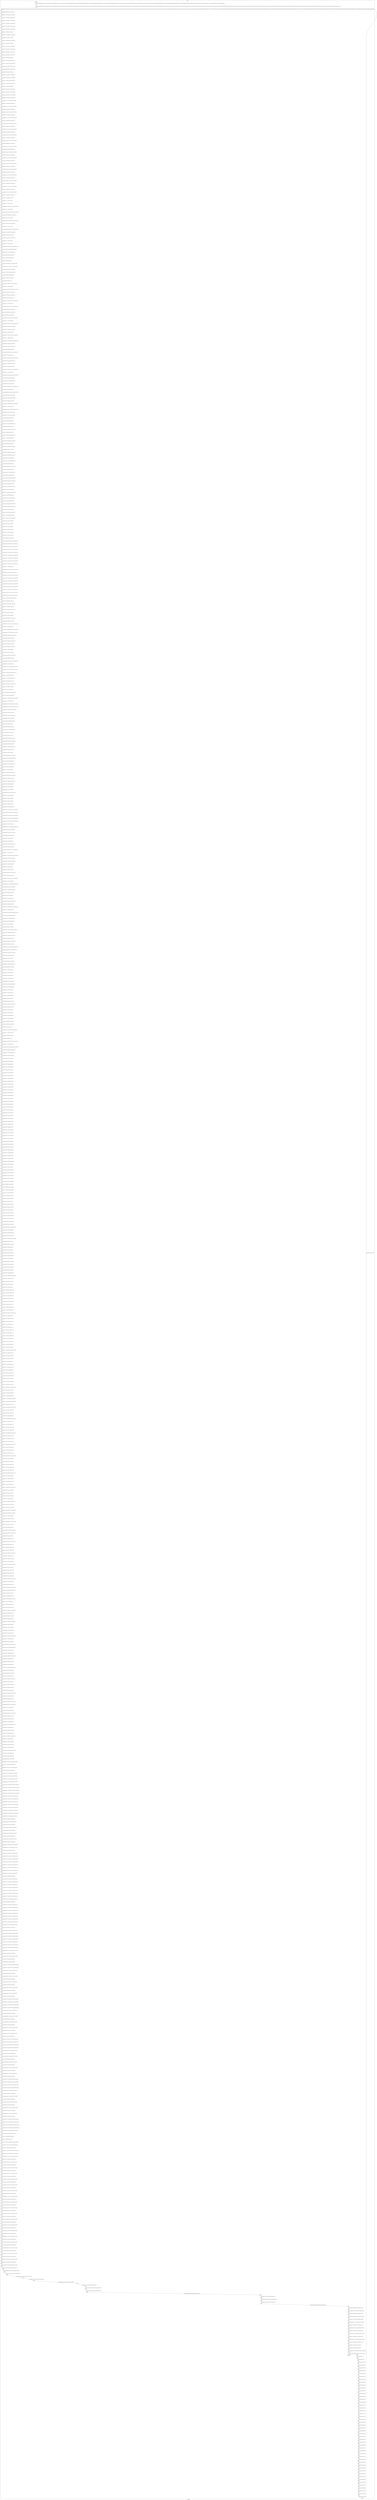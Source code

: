 digraph G {
label="Btor2XCFA";
subgraph cluster_0 {
label="main";
main_init[];
l1[];
l3[];
l4[];
l5[];
l6[];
l7[];
l8[];
l9[];
l10[];
l11[];
l12[];
l13[];
l14[];
l15[];
l16[];
l17[];
l18[];
l19[];
l20[];
l21[];
l22[];
l23[];
l24[];
l25[];
l26[];
l27[];
l28[];
l29[];
l30[];
l31[];
l32[];
l33[];
l34[];
l35[];
l36[];
l37[];
l38[];
l39[];
l40[];
l41[];
l42[];
l43[];
l44[];
l45[];
l46[];
l47[];
l48[];
l49[];
l50[];
l51[];
l52[];
l53[];
l54[];
l55[];
l56[];
l57[];
l58[];
l59[];
l60[];
l61[];
l62[];
l63[];
l64[];
l65[];
l66[];
l67[];
l68[];
l69[];
l70[];
l71[];
l72[];
l73[];
l74[];
l75[];
l76[];
l77[];
l78[];
l79[];
l80[];
l81[];
l82[];
l83[];
l84[];
l85[];
l86[];
l87[];
l88[];
l89[];
l90[];
l91[];
l92[];
l93[];
l94[];
l95[];
l96[];
l97[];
l98[];
l99[];
l100[];
l101[];
l102[];
l103[];
l104[];
l105[];
l106[];
l107[];
l108[];
l109[];
l110[];
l111[];
l112[];
l113[];
l114[];
l115[];
l116[];
l117[];
l118[];
l119[];
l120[];
l121[];
l122[];
l123[];
l124[];
l125[];
l126[];
l127[];
l128[];
l129[];
l130[];
l131[];
l132[];
l133[];
l134[];
l135[];
l136[];
l137[];
l138[];
l139[];
l140[];
l141[];
l142[];
l143[];
l144[];
l145[];
l146[];
l147[];
l148[];
l149[];
l150[];
l151[];
l152[];
l153[];
l154[];
l155[];
l156[];
l157[];
l158[];
l159[];
l160[];
l161[];
l162[];
l163[];
l164[];
l165[];
l166[];
l167[];
l168[];
l169[];
l170[];
l171[];
l172[];
l173[];
l174[];
l175[];
l176[];
l177[];
l178[];
l179[];
l180[];
l181[];
l182[];
l183[];
l184[];
l185[];
l186[];
l187[];
l188[];
l189[];
l190[];
l191[];
l192[];
l193[];
l194[];
l195[];
l196[];
l197[];
l198[];
l199[];
l200[];
l201[];
l202[];
l203[];
l204[];
l205[];
l206[];
l207[];
l208[];
l209[];
l210[];
l211[];
l212[];
l213[];
l214[];
l215[];
l216[];
l217[];
l218[];
l219[];
l220[];
l221[];
l222[];
l223[];
l224[];
l225[];
l226[];
l227[];
l228[];
l229[];
l230[];
l231[];
l232[];
l233[];
l234[];
l235[];
l236[];
l237[];
l238[];
l239[];
l240[];
l241[];
l242[];
l243[];
l244[];
l245[];
l246[];
l247[];
l248[];
l249[];
l250[];
l251[];
l252[];
l253[];
l254[];
l255[];
l256[];
l257[];
l258[];
l259[];
l260[];
l261[];
l262[];
l263[];
l264[];
l265[];
l266[];
l267[];
l268[];
l269[];
l270[];
l271[];
l272[];
l273[];
l274[];
l275[];
l276[];
l277[];
l278[];
l279[];
l280[];
l281[];
l282[];
l283[];
l284[];
l285[];
l286[];
l287[];
l288[];
l289[];
l290[];
l291[];
l292[];
l293[];
l294[];
l295[];
l296[];
l297[];
l298[];
l299[];
l300[];
l301[];
l302[];
l303[];
l304[];
l305[];
l306[];
l307[];
l308[];
l309[];
l310[];
l311[];
l312[];
l313[];
l314[];
l315[];
l316[];
l317[];
l318[];
l319[];
l320[];
l321[];
l322[];
l323[];
l324[];
l325[];
l326[];
l327[];
l328[];
l329[];
l330[];
l331[];
l332[];
l333[];
l334[];
l335[];
l336[];
l337[];
l338[];
l339[];
l340[];
l341[];
l342[];
l343[];
l344[];
l345[];
l346[];
l347[];
l348[];
l349[];
l350[];
l351[];
l352[];
l353[];
l354[];
l355[];
l356[];
l357[];
l358[];
l359[];
l360[];
l361[];
l362[];
l363[];
l364[];
l365[];
l366[];
l367[];
l368[];
l369[];
l370[];
l371[];
l372[];
l373[];
l374[];
l375[];
l376[];
l377[];
l378[];
l379[];
l380[];
l381[];
l382[];
l383[];
l384[];
l385[];
l386[];
l387[];
l388[];
l389[];
l390[];
l391[];
l392[];
l393[];
l394[];
l395[];
l396[];
l397[];
l398[];
l399[];
l400[];
l401[];
l402[];
l403[];
l404[];
l405[];
l406[];
l407[];
l408[];
l409[];
l410[];
l411[];
l412[];
l413[];
l414[];
l415[];
l416[];
l417[];
l418[];
l419[];
l420[];
l421[];
l422[];
l423[];
l424[];
l425[];
l426[];
l427[];
l428[];
l429[];
l430[];
l431[];
l432[];
l433[];
l434[];
l435[];
l436[];
l437[];
l438[];
l439[];
l440[];
l441[];
l442[];
l443[];
l444[];
l445[];
l446[];
l447[];
l448[];
l449[];
l450[];
l451[];
l452[];
l453[];
l454[];
l455[];
l456[];
l457[];
l458[];
l459[];
l460[];
l461[];
l462[];
l463[];
l464[];
l465[];
l466[];
l467[];
l468[];
l469[];
l470[];
l471[];
l472[];
l473[];
l474[];
l475[];
l476[];
l477[];
l478[];
l479[];
l480[];
l481[];
l482[];
l483[];
l484[];
l485[];
l486[];
l487[];
l488[];
l489[];
l490[];
l491[];
l492[];
l493[];
l494[];
l495[];
l496[];
l497[];
l498[];
l499[];
l500[];
l501[];
l502[];
l503[];
l504[];
l505[];
l506[];
l507[];
l508[];
l509[];
l510[];
l511[];
l512[];
l513[];
l514[];
l515[];
l516[];
l517[];
l518[];
l519[];
l520[];
l521[];
l522[];
l523[];
l524[];
l525[];
l526[];
l527[];
l528[];
l529[];
l530[];
l531[];
l532[];
l533[];
l534[];
l535[];
l536[];
l537[];
l538[];
l539[];
l540[];
l541[];
l542[];
l543[];
l544[];
l545[];
l546[];
l547[];
l548[];
l549[];
l550[];
l551[];
l552[];
l553[];
l554[];
l555[];
l556[];
l557[];
l558[];
l559[];
l560[];
l561[];
l562[];
l563[];
l564[];
l565[];
l566[];
l567[];
l568[];
l569[];
l570[];
l571[];
l572[];
l573[];
l574[];
l575[];
l576[];
l577[];
l578[];
l579[];
l580[];
l581[];
l582[];
l583[];
l584[];
l585[];
l586[];
l587[];
l588[];
l589[];
l590[];
l591[];
l592[];
l593[];
l594[];
l595[];
l596[];
l597[];
l598[];
l599[];
l600[];
l601[];
l602[];
l603[];
l604[];
l605[];
l606[];
l607[];
l608[];
l609[];
l610[];
l611[];
l612[];
l613[];
l614[];
l615[];
l616[];
l617[];
l618[];
l619[];
l620[];
l621[];
l622[];
l623[];
l624[];
l625[];
l626[];
l627[];
l628[];
l629[];
l630[];
l631[];
l632[];
l633[];
l634[];
l635[];
l636[];
l637[];
l638[];
l639[];
l640[];
l641[];
l642[];
l643[];
l644[];
l645[];
l646[];
l647[];
l648[];
l649[];
l650[];
l651[];
l652[];
l653[];
l654[];
l655[];
l656[];
l657[];
l658[];
l659[];
l660[];
l661[];
l662[];
l663[];
l664[];
l665[];
l666[];
l667[];
l668[];
l669[];
l670[];
l671[];
l672[];
l673[];
l674[];
l675[];
l676[];
l677[];
l678[];
l679[];
l680[];
l681[];
l682[];
l683[];
l684[];
l685[];
l686[];
l687[];
l688[];
l689[];
l690[];
l691[];
l692[];
l693[];
l694[];
l695[];
l696[];
l697[];
l698[];
l699[];
l700[];
l701[];
l702[];
l703[];
l704[];
l705[];
l706[];
l707[];
l708[];
l709[];
l710[];
l711[];
l712[];
l713[];
l714[];
l715[];
l716[];
l717[];
l718[];
l719[];
l720[];
l721[];
l722[];
l723[];
l724[];
l725[];
l726[];
l727[];
l728[];
l729[];
l730[];
l731[];
l732[];
l733[];
l734[];
l735[];
l736[];
l737[];
l738[];
l739[];
l740[];
l741[];
l742[];
l743[];
l744[];
l745[];
l746[];
l747[];
l748[];
l749[];
l750[];
l751[];
l752[];
l753[];
l754[];
l755[];
l756[];
l757[];
l758[];
l759[];
l760[];
l761[];
l762[];
l763[];
l764[];
l765[];
l766[];
l767[];
l768[];
l769[];
l770[];
l771[];
l772[];
l773[];
l774[];
l775[];
l776[];
l777[];
l778[];
l779[];
l780[];
l781[];
l782[];
l783[];
l784[];
l785[];
l786[];
l787[];
l788[];
l789[];
l790[];
l791[];
l792[];
l793[];
l794[];
l795[];
l796[];
l797[];
l798[];
l799[];
l800[];
l801[];
l802[];
l803[];
l804[];
l805[];
l806[];
l807[];
l808[];
l809[];
l810[];
l811[];
l812[];
l813[];
l814[];
l815[];
l816[];
l817[];
l818[];
l819[];
l820[];
l821[];
l822[];
l823[];
main_error[];
l824[];
l825[];
l826[];
l827[];
l828[];
l829[];
l830[];
l831[];
l832[];
l833[];
l834[];
l835[];
l836[];
l837[];
l838[];
l839[];
l840[];
l841[];
l842[];
l843[];
l844[];
l845[];
l846[];
l847[];
l848[];
l849[];
l850[];
l851[];
l852[];
l853[];
l854[];
l855[];
l856[];
l857[];
l858[];
l859[];
l860[];
l861[];
l862[];
l863[];
l864[];
l865[];
l866[];
l867[];
l868[];
l869[];
l870[];
l871[];
l872[];
l873[];
l874[];
main_init -> l1 [label="[(assign const_5 #b00000000),(assign const_40 #b0),(assign const_140 #b00000000),(assign const_275 #b1),(assign const_278 #b000000000000000000000000),(assign const_301 #b00000000000000000000000000000001),(assign const_310 #b00000000000000000000000000001010),(assign const_320 #b00000000000000000000000000000111),(assign const_431 #b00000001),(assign const_432 #b00000100),(assign const_433 #b00000011),(assign const_434 #b00000010),(assign const_526 #b00000000000000000000000000000011),(assign const_580 #b00000000000000000000000000000000),(assign const_876 #b00000000000000000000000000000010),(assign const_903 #b00011001),(assign const_904 #b00001111),(assign const_905 #b00010100),(assign const_906 #b00000101)] "];
l3 -> l4 [label="[(havoc input_177),(havoc input_179),(havoc input_181),(havoc input_183),(havoc input_185),(havoc input_187),(havoc input_189),(havoc input_191),(havoc input_193),(havoc input_195),(havoc input_197),(havoc input_199),(havoc input_201),(havoc input_203),(havoc input_205),(havoc input_207),(havoc input_209),(havoc input_211),(havoc input_213),(havoc input_215),(havoc input_217),(havoc input_219),(havoc input_221),(havoc input_223),(havoc input_225),(havoc input_227),(havoc input_229),(havoc input_231),(havoc input_233),(havoc input_235),(havoc input_237),(havoc input_239),(havoc input_241),(havoc input_243),(havoc input_245),(havoc input_247),(havoc input_249),(havoc input_251),(havoc input_253),(havoc input_255),(havoc input_257),(havoc input_259),(havoc input_261),(havoc input_263),(havoc input_265),(havoc input_267),(havoc input_269),(havoc input_271),(havoc input_273),(havoc input_277),(havoc input_293),(havoc input_300),(havoc input_309),(havoc input_319),(havoc input_327),(havoc input_334),(havoc input_341),(havoc input_348),(havoc input_355),(havoc input_362),(havoc input_369),(havoc input_373),(havoc input_378),(havoc input_383),(havoc input_389),(havoc input_394),(havoc input_400),(havoc input_405),(havoc input_411),(havoc input_448),(havoc input_462),(havoc input_476),(havoc input_490),(havoc input_496),(havoc input_503),(havoc input_510),(havoc input_517),(havoc input_537),(havoc input_548),(havoc input_559),(havoc input_570),(havoc input_577),(havoc input_585),(havoc input_590),(havoc input_598),(havoc input_606)] "];
l4 -> l5 [label="[(assign binary_109 (bvand state_41 (bvnot state_43)))] "];
l5 -> l6 [label="[(assign binary_110 (bvand binary_109 (bvnot state_45)))] "];
l6 -> l7 [label="[(assign binary_111 (bvand binary_110 (bvnot state_47)))] "];
l7 -> l8 [label="[(assign binary_112 (bvand binary_111 (bvnot state_49)))] "];
l8 -> l9 [label="[(assign binary_113 (bvand binary_112 (bvnot state_51)))] "];
l9 -> l10 [label="[(assign binary_114 (bvand binary_113 (bvnot state_53)))] "];
l10 -> l11 [label="[(assign binary_115 (bvand binary_114 (bvnot state_55)))] "];
l11 -> l12 [label="[(assign binary_116 (bvand binary_115 state_57))] "];
l12 -> l13 [label="[(assign binary_117 (bvand binary_116 (bvnot state_59)))] "];
l13 -> l14 [label="[(assign binary_118 (bvand binary_117 state_61))] "];
l14 -> l15 [label="[(assign binary_119 (bvand binary_118 (bvnot state_63)))] "];
l15 -> l16 [label="[(assign binary_120 (bvand binary_119 state_65))] "];
l16 -> l17 [label="[(assign binary_121 (bvand binary_120 (bvnot state_67)))] "];
l17 -> l18 [label="[(assign binary_122 (bvand binary_121 (bvnot state_69)))] "];
l18 -> l19 [label="[(assign binary_123 (bvand binary_122 (bvnot state_71)))] "];
l19 -> l20 [label="[(assign binary_124 (bvand binary_123 (bvnot state_73)))] "];
l20 -> l21 [label="[(assign binary_125 (bvand binary_124 state_75))] "];
l21 -> l22 [label="[(assign binary_126 (bvand binary_125 (bvnot state_77)))] "];
l22 -> l23 [label="[(assign binary_127 (bvand binary_126 (bvnot state_79)))] "];
l23 -> l24 [label="[(assign binary_128 (bvand binary_127 (bvnot state_81)))] "];
l24 -> l25 [label="[(assign binary_129 (bvand binary_128 (bvnot state_83)))] "];
l25 -> l26 [label="[(assign binary_130 (bvand binary_129 state_85))] "];
l26 -> l27 [label="[(assign binary_131 (bvand binary_130 (bvnot state_87)))] "];
l27 -> l28 [label="[(assign binary_132 (bvand binary_131 (bvnot state_89)))] "];
l28 -> l29 [label="[(assign binary_133 (bvand binary_132 (bvnot state_91)))] "];
l29 -> l30 [label="[(assign binary_134 (bvand binary_133 (bvnot state_93)))] "];
l30 -> l31 [label="[(assign binary_135 (bvand binary_134 state_95))] "];
l31 -> l32 [label="[(assign binary_136 (bvand binary_135 (bvnot state_97)))] "];
l32 -> l33 [label="[(assign binary_137 (bvand binary_136 (bvnot state_99)))] "];
l33 -> l34 [label="[(assign binary_138 (bvand binary_137 (bvnot state_101)))] "];
l34 -> l35 [label="[(assign binary_139 (bvand binary_138 (bvnot state_103)))] "];
l35 -> l36 [label="[(assign comparison_141 (ite (= const_140 state_6) #b1 #b0))] "];
l36 -> l37 [label="[(assign binary_142 (bvand binary_139 comparison_141))] "];
l37 -> l38 [label="[(assign comparison_143 (ite (= const_140 state_8) #b1 #b0))] "];
l38 -> l39 [label="[(assign binary_144 (bvand binary_142 comparison_143))] "];
l39 -> l40 [label="[(assign comparison_145 (ite (= const_140 state_10) #b1 #b0))] "];
l40 -> l41 [label="[(assign binary_146 (bvand binary_144 comparison_145))] "];
l41 -> l42 [label="[(assign comparison_147 (ite (= const_140 state_12) #b1 #b0))] "];
l42 -> l43 [label="[(assign binary_148 (bvand binary_146 comparison_147))] "];
l43 -> l44 [label="[(assign comparison_149 (ite (= const_140 state_14) #b1 #b0))] "];
l44 -> l45 [label="[(assign binary_150 (bvand binary_148 comparison_149))] "];
l45 -> l46 [label="[(assign comparison_151 (ite (= const_140 state_16) #b1 #b0))] "];
l46 -> l47 [label="[(assign binary_152 (bvand binary_150 comparison_151))] "];
l47 -> l48 [label="[(assign comparison_153 (ite (= const_140 state_18) #b1 #b0))] "];
l48 -> l49 [label="[(assign binary_154 (bvand binary_152 comparison_153))] "];
l49 -> l50 [label="[(assign comparison_155 (ite (= const_140 state_20) #b1 #b0))] "];
l50 -> l51 [label="[(assign binary_156 (bvand binary_154 comparison_155))] "];
l51 -> l52 [label="[(assign comparison_157 (ite (= const_140 state_22) #b1 #b0))] "];
l52 -> l53 [label="[(assign binary_158 (bvand binary_156 comparison_157))] "];
l53 -> l54 [label="[(assign comparison_159 (ite (= const_140 state_24) #b1 #b0))] "];
l54 -> l55 [label="[(assign binary_160 (bvand binary_158 comparison_159))] "];
l55 -> l56 [label="[(assign comparison_161 (ite (= const_140 state_26) #b1 #b0))] "];
l56 -> l57 [label="[(assign binary_162 (bvand binary_160 comparison_161))] "];
l57 -> l58 [label="[(assign comparison_163 (ite (= const_140 state_28) #b1 #b0))] "];
l58 -> l59 [label="[(assign binary_164 (bvand binary_162 comparison_163))] "];
l59 -> l60 [label="[(assign comparison_165 (ite (= const_140 state_30) #b1 #b0))] "];
l60 -> l61 [label="[(assign binary_166 (bvand binary_164 comparison_165))] "];
l61 -> l62 [label="[(assign comparison_167 (ite (= const_140 state_32) #b1 #b0))] "];
l62 -> l63 [label="[(assign binary_168 (bvand binary_166 comparison_167))] "];
l63 -> l64 [label="[(assign comparison_169 (ite (= const_140 state_34) #b1 #b0))] "];
l64 -> l65 [label="[(assign binary_170 (bvand binary_168 comparison_169))] "];
l65 -> l66 [label="[(assign comparison_171 (ite (= const_140 state_36) #b1 #b0))] "];
l66 -> l67 [label="[(assign binary_172 (bvand binary_170 comparison_171))] "];
l67 -> l68 [label="[(assign comparison_173 (ite (= const_140 state_38) #b1 #b0))] "];
l68 -> l69 [label="[(assign binary_174 (bvand binary_172 comparison_173))] "];
l69 -> l70 [label="[(assign binary_175 (bvand state_107 binary_174))] "];
l70 -> l71 [label="[(assign binary_279 (++ const_278 input_187))] "];
l71 -> l72 [label="[(assign binary_280 (++ const_278 input_191))] "];
l72 -> l73 [label="[(assign comparison_281 (ite (bvule binary_279 binary_280) #b1 #b0))] "];
l73 -> l74 [label="[(assign binary_282 (++ const_278 input_193))] "];
l74 -> l75 [label="[(assign comparison_283 (ite (bvule binary_279 binary_282) #b1 #b0))] "];
l75 -> l76 [label="[(assign binary_284 (bvand comparison_281 comparison_283))] "];
l76 -> l77 [label="[(assign binary_285 (++ const_278 input_195))] "];
l77 -> l78 [label="[(assign comparison_286 (ite (bvule binary_279 binary_285) #b1 #b0))] "];
l78 -> l79 [label="[(assign binary_287 (bvand binary_284 comparison_286))] "];
l79 -> l80 [label="[(assign binary_288 (++ const_278 input_189))] "];
l80 -> l81 [label="[(assign comparison_289 (ite (bvule binary_279 binary_288) #b1 #b0))] "];
l81 -> l82 [label="[(assign binary_290 (bvand binary_287 comparison_289))] "];
l82 -> l83 [label="[(assign binary_291 (bvand input_211 binary_290))] "];
l83 -> l84 [label="[(assign binary_292 (bvor (bvnot input_277) binary_291))] "];
l84 -> l85 [label="[(assign binary_294 (++ const_278 input_207))] "];
l85 -> l86 [label="[(assign binary_295 (++ const_278 input_209))] "];
l86 -> l87 [label="[(assign comparison_296 (ite (bvule binary_294 binary_295) #b1 #b0))] "];
l87 -> l88 [label="[(assign binary_297 (bvand input_233 (bvnot comparison_296)))] "];
l88 -> l89 [label="[(assign binary_298 (bvor (bvnot input_293) binary_297))] "];
l89 -> l90 [label="[(assign binary_299 (bvand binary_292 binary_298))] "];
l90 -> l91 [label="[(assign binary_302 (bvadd const_301 binary_295))] "];
l91 -> l92 [label="[(assign slice_303 (extract binary_302 0 8))] "];
l92 -> l93 [label="[(assign ternary_304 (ite (= input_293 #b1) slice_303 input_209))] "];
l93 -> l94 [label="[(assign comparison_305 (ite (= input_207 ternary_304) #b1 #b0))] "];
l94 -> l95 [label="[(assign binary_306 (bvand input_233 comparison_305))] "];
l95 -> l96 [label="[(assign binary_307 (bvor (bvnot input_300) binary_306))] "];
l96 -> l97 [label="[(assign binary_308 (bvand binary_299 binary_307))] "];
l97 -> l98 [label="[(assign binary_311 (bvadd const_301 binary_279))] "];
l98 -> l99 [label="[(assign slice_312 (extract binary_311 0 8))] "];
l99 -> l100 [label="[(assign ternary_313 (ite (= input_277 #b1) slice_312 input_187))] "];
l100 -> l101 [label="[(assign binary_314 (++ const_278 ternary_313))] "];
l101 -> l102 [label="[(assign comparison_315 (ite (bvule const_310 binary_314) #b1 #b0))] "];
l102 -> l103 [label="[(assign binary_316 (bvand input_241 comparison_315))] "];
l103 -> l104 [label="[(assign binary_317 (bvor (bvnot input_309) binary_316))] "];
l104 -> l105 [label="[(assign binary_318 (bvand binary_308 binary_317))] "];
l105 -> l106 [label="[(assign ternary_321 (ite (= input_309 #b1) const_140 ternary_313))] "];
l106 -> l107 [label="[(assign binary_322 (++ const_278 ternary_321))] "];
l107 -> l108 [label="[(assign comparison_323 (ite (bvule const_320 binary_322) #b1 #b0))] "];
l108 -> l109 [label="[(assign binary_324 (bvand input_243 comparison_323))] "];
l109 -> l110 [label="[(assign binary_325 (bvor (bvnot input_319) binary_324))] "];
l110 -> l111 [label="[(assign binary_326 (bvand binary_318 binary_325))] "];
l111 -> l112 [label="[(assign ternary_328 (ite (= input_319 #b1) const_140 ternary_321))] "];
l112 -> l113 [label="[(assign binary_329 (++ const_278 ternary_328))] "];
l113 -> l114 [label="[(assign comparison_330 (ite (bvule const_310 binary_329) #b1 #b0))] "];
l114 -> l115 [label="[(assign binary_331 (bvand input_251 comparison_330))] "];
l115 -> l116 [label="[(assign binary_332 (bvor (bvnot input_327) binary_331))] "];
l116 -> l117 [label="[(assign binary_333 (bvand binary_326 binary_332))] "];
l117 -> l118 [label="[(assign ternary_335 (ite (= input_327 #b1) const_140 ternary_328))] "];
l118 -> l119 [label="[(assign binary_336 (++ const_278 ternary_335))] "];
l119 -> l120 [label="[(assign comparison_337 (ite (bvule const_320 binary_336) #b1 #b0))] "];
l120 -> l121 [label="[(assign binary_338 (bvand input_253 comparison_337))] "];
l121 -> l122 [label="[(assign binary_339 (bvor (bvnot input_334) binary_338))] "];
l122 -> l123 [label="[(assign binary_340 (bvand binary_333 binary_339))] "];
l123 -> l124 [label="[(assign ternary_342 (ite (= input_334 #b1) const_140 ternary_335))] "];
l124 -> l125 [label="[(assign binary_343 (++ const_278 ternary_342))] "];
l125 -> l126 [label="[(assign comparison_344 (ite (bvule const_310 binary_343) #b1 #b0))] "];
l126 -> l127 [label="[(assign binary_345 (bvand input_261 comparison_344))] "];
l127 -> l128 [label="[(assign binary_346 (bvor (bvnot input_341) binary_345))] "];
l128 -> l129 [label="[(assign binary_347 (bvand binary_340 binary_346))] "];
l129 -> l130 [label="[(assign ternary_349 (ite (= input_341 #b1) const_140 ternary_342))] "];
l130 -> l131 [label="[(assign binary_350 (++ const_278 ternary_349))] "];
l131 -> l132 [label="[(assign comparison_351 (ite (bvule const_320 binary_350) #b1 #b0))] "];
l132 -> l133 [label="[(assign binary_352 (bvand input_263 comparison_351))] "];
l133 -> l134 [label="[(assign binary_353 (bvor (bvnot input_348) binary_352))] "];
l134 -> l135 [label="[(assign binary_354 (bvand binary_347 binary_353))] "];
l135 -> l136 [label="[(assign ternary_356 (ite (= input_348 #b1) const_140 ternary_349))] "];
l136 -> l137 [label="[(assign binary_357 (++ const_278 ternary_356))] "];
l137 -> l138 [label="[(assign comparison_358 (ite (bvule const_310 binary_357) #b1 #b0))] "];
l138 -> l139 [label="[(assign binary_359 (bvand input_271 comparison_358))] "];
l139 -> l140 [label="[(assign binary_360 (bvor (bvnot input_355) binary_359))] "];
l140 -> l141 [label="[(assign binary_361 (bvand binary_354 binary_360))] "];
l141 -> l142 [label="[(assign ternary_363 (ite (= input_355 #b1) const_140 ternary_356))] "];
l142 -> l143 [label="[(assign binary_364 (++ const_278 ternary_363))] "];
l143 -> l144 [label="[(assign comparison_365 (ite (bvule const_320 binary_364) #b1 #b0))] "];
l144 -> l145 [label="[(assign binary_366 (bvand input_273 comparison_365))] "];
l145 -> l146 [label="[(assign binary_367 (bvor (bvnot input_362) binary_366))] "];
l146 -> l147 [label="[(assign binary_368 (bvand binary_361 binary_367))] "];
l147 -> l148 [label="[(assign binary_370 (bvand input_225 input_235))] "];
l148 -> l149 [label="[(assign binary_371 (bvor (bvnot input_369) binary_370))] "];
l149 -> l150 [label="[(assign binary_372 (bvand binary_368 binary_371))] "];
l150 -> l151 [label="[(assign binary_374 (bvand input_235 (bvnot input_369)))] "];
l151 -> l152 [label="[(assign binary_375 (bvand input_219 binary_374))] "];
l152 -> l153 [label="[(assign binary_376 (bvor (bvnot input_373) binary_375))] "];
l153 -> l154 [label="[(assign binary_377 (bvand binary_372 binary_376))] "];
l154 -> l155 [label="[(assign binary_379 (bvand input_225 (bvnot input_369)))] "];
l155 -> l156 [label="[(assign binary_380 (bvand input_245 binary_379))] "];
l156 -> l157 [label="[(assign binary_381 (bvor (bvnot input_378) binary_380))] "];
l157 -> l158 [label="[(assign binary_382 (bvand binary_377 binary_381))] "];
l158 -> l159 [label="[(assign binary_384 (bvand input_219 (bvnot input_373)))] "];
l159 -> l160 [label="[(assign binary_385 (bvand input_245 (bvnot input_378)))] "];
l160 -> l161 [label="[(assign binary_386 (bvand binary_384 binary_385))] "];
l161 -> l162 [label="[(assign binary_387 (bvor (bvnot input_383) binary_386))] "];
l162 -> l163 [label="[(assign binary_388 (bvand binary_382 binary_387))] "];
l163 -> l164 [label="[(assign binary_390 (bvand binary_379 (bvnot input_378)))] "];
l164 -> l165 [label="[(assign binary_391 (bvand input_255 binary_390))] "];
l165 -> l166 [label="[(assign binary_392 (bvor (bvnot input_389) binary_391))] "];
l166 -> l167 [label="[(assign binary_393 (bvand binary_388 binary_392))] "];
l167 -> l168 [label="[(assign binary_395 (bvand binary_384 (bvnot input_383)))] "];
l168 -> l169 [label="[(assign binary_396 (bvand input_255 (bvnot input_389)))] "];
l169 -> l170 [label="[(assign binary_397 (bvand binary_395 binary_396))] "];
l170 -> l171 [label="[(assign binary_398 (bvor (bvnot input_394) binary_397))] "];
l171 -> l172 [label="[(assign binary_399 (bvand binary_393 binary_398))] "];
l172 -> l173 [label="[(assign binary_401 (bvand binary_390 (bvnot input_389)))] "];
l173 -> l174 [label="[(assign binary_402 (bvand input_265 binary_401))] "];
l174 -> l175 [label="[(assign binary_403 (bvor (bvnot input_400) binary_402))] "];
l175 -> l176 [label="[(assign binary_404 (bvand binary_399 binary_403))] "];
l176 -> l177 [label="[(assign binary_406 (bvand binary_395 (bvnot input_394)))] "];
l177 -> l178 [label="[(assign binary_407 (bvand input_265 (bvnot input_400)))] "];
l178 -> l179 [label="[(assign binary_408 (bvand binary_406 binary_407))] "];
l179 -> l180 [label="[(assign binary_409 (bvor (bvnot input_405) binary_408))] "];
l180 -> l181 [label="[(assign binary_410 (bvand binary_404 binary_409))] "];
l181 -> l182 [label="[(assign binary_412 (bvand input_241 (bvnot input_309)))] "];
l182 -> l183 [label="[(assign binary_413 (bvor binary_412 input_369))] "];
l183 -> l184 [label="[(assign binary_414 (bvor binary_413 input_373))] "];
l184 -> l185 [label="[(assign binary_415 (bvor input_223 input_369))] "];
l185 -> l186 [label="[(assign binary_416 (bvor binary_415 input_378))] "];
l186 -> l187 [label="[(assign binary_417 (bvor binary_416 input_389))] "];
l187 -> l188 [label="[(assign binary_418 (bvor binary_417 input_400))] "];
l188 -> l189 [label="[(assign binary_419 (bvand binary_414 binary_418))] "];
l189 -> l190 [label="[(assign ternary_420 (ite (= input_362 #b1) const_140 ternary_363))] "];
l190 -> l191 [label="[(assign ternary_421 (ite (= input_369 #b1) const_140 ternary_420))] "];
l191 -> l192 [label="[(assign ternary_422 (ite (= input_373 #b1) const_140 ternary_421))] "];
l192 -> l193 [label="[(assign ternary_423 (ite (= input_378 #b1) const_140 ternary_422))] "];
l193 -> l194 [label="[(assign ternary_424 (ite (= input_383 #b1) const_140 ternary_423))] "];
l194 -> l195 [label="[(assign ternary_425 (ite (= input_389 #b1) const_140 ternary_424))] "];
l195 -> l196 [label="[(assign ternary_426 (ite (= input_394 #b1) const_140 ternary_425))] "];
l196 -> l197 [label="[(assign ternary_427 (ite (= input_400 #b1) const_140 ternary_426))] "];
l197 -> l198 [label="[(assign ternary_428 (ite (= input_405 #b1) const_140 ternary_427))] "];
l198 -> l199 [label="[(assign binary_429 (++ const_278 ternary_428))] "];
l199 -> l200 [label="[(assign comparison_430 (ite (bvule binary_429 const_310) #b1 #b0))] "];
l200 -> l201 [label="[(assign ternary_435 (ite (= input_369 #b1) const_431 input_177))] "];
l201 -> l202 [label="[(assign ternary_436 (ite (= input_373 #b1) const_431 ternary_435))] "];
l202 -> l203 [label="[(assign ternary_437 (ite (= input_378 #b1) const_434 ternary_436))] "];
l203 -> l204 [label="[(assign ternary_438 (ite (= input_383 #b1) const_434 ternary_437))] "];
l204 -> l205 [label="[(assign ternary_439 (ite (= input_389 #b1) const_433 ternary_438))] "];
l205 -> l206 [label="[(assign ternary_440 (ite (= input_394 #b1) const_433 ternary_439))] "];
l206 -> l207 [label="[(assign ternary_441 (ite (= input_400 #b1) const_432 ternary_440))] "];
l207 -> l208 [label="[(assign ternary_442 (ite (= input_405 #b1) const_432 ternary_441))] "];
l208 -> l209 [label="[(assign comparison_443 (ite (= const_431 ternary_442) #b1 #b0))] "];
l209 -> l210 [label="[(assign binary_444 (bvand comparison_430 comparison_443))] "];
l210 -> l211 [label="[(assign binary_445 (bvand binary_419 binary_444))] "];
l211 -> l212 [label="[(assign binary_446 (bvor (bvnot input_411) binary_445))] "];
l212 -> l213 [label="[(assign binary_447 (bvand binary_410 binary_446))] "];
l213 -> l214 [label="[(assign binary_449 (bvand input_251 (bvnot input_327)))] "];
l214 -> l215 [label="[(assign binary_450 (bvor binary_449 input_378))] "];
l215 -> l216 [label="[(assign binary_451 (bvor binary_450 input_383))] "];
l216 -> l217 [label="[(assign binary_452 (bvand binary_418 (bvnot input_411)))] "];
l217 -> l218 [label="[(assign binary_453 (bvand binary_451 binary_452))] "];
l218 -> l219 [label="[(assign ternary_454 (ite (= input_411 #b1) const_140 ternary_428))] "];
l219 -> l220 [label="[(assign binary_455 (++ const_278 ternary_454))] "];
l220 -> l221 [label="[(assign comparison_456 (ite (bvule binary_455 const_310) #b1 #b0))] "];
l221 -> l222 [label="[(assign comparison_457 (ite (= const_434 ternary_442) #b1 #b0))] "];
l222 -> l223 [label="[(assign binary_458 (bvand comparison_456 comparison_457))] "];
l223 -> l224 [label="[(assign binary_459 (bvand binary_453 binary_458))] "];
l224 -> l225 [label="[(assign binary_460 (bvor (bvnot input_448) binary_459))] "];
l225 -> l226 [label="[(assign binary_461 (bvand binary_447 binary_460))] "];
l226 -> l227 [label="[(assign binary_463 (bvand input_261 (bvnot input_341)))] "];
l227 -> l228 [label="[(assign binary_464 (bvor binary_463 input_389))] "];
l228 -> l229 [label="[(assign binary_465 (bvor binary_464 input_394))] "];
l229 -> l230 [label="[(assign binary_466 (bvand binary_452 (bvnot input_448)))] "];
l230 -> l231 [label="[(assign binary_467 (bvand binary_465 binary_466))] "];
l231 -> l232 [label="[(assign ternary_468 (ite (= input_448 #b1) const_140 ternary_454))] "];
l232 -> l233 [label="[(assign binary_469 (++ const_278 ternary_468))] "];
l233 -> l234 [label="[(assign comparison_470 (ite (bvule binary_469 const_310) #b1 #b0))] "];
l234 -> l235 [label="[(assign comparison_471 (ite (= const_433 ternary_442) #b1 #b0))] "];
l235 -> l236 [label="[(assign binary_472 (bvand comparison_470 comparison_471))] "];
l236 -> l237 [label="[(assign binary_473 (bvand binary_467 binary_472))] "];
l237 -> l238 [label="[(assign binary_474 (bvor (bvnot input_462) binary_473))] "];
l238 -> l239 [label="[(assign binary_475 (bvand binary_461 binary_474))] "];
l239 -> l240 [label="[(assign binary_477 (bvand input_271 (bvnot input_355)))] "];
l240 -> l241 [label="[(assign binary_478 (bvor binary_477 input_400))] "];
l241 -> l242 [label="[(assign binary_479 (bvor binary_478 input_405))] "];
l242 -> l243 [label="[(assign binary_480 (bvand binary_466 (bvnot input_462)))] "];
l243 -> l244 [label="[(assign binary_481 (bvand binary_479 binary_480))] "];
l244 -> l245 [label="[(assign ternary_482 (ite (= input_462 #b1) const_140 ternary_468))] "];
l245 -> l246 [label="[(assign binary_483 (++ const_278 ternary_482))] "];
l246 -> l247 [label="[(assign comparison_484 (ite (bvule binary_483 const_310) #b1 #b0))] "];
l247 -> l248 [label="[(assign comparison_485 (ite (= const_432 ternary_442) #b1 #b0))] "];
l248 -> l249 [label="[(assign binary_486 (bvand comparison_484 comparison_485))] "];
l249 -> l250 [label="[(assign binary_487 (bvand binary_481 binary_486))] "];
l250 -> l251 [label="[(assign binary_488 (bvor (bvnot input_476) binary_487))] "];
l251 -> l252 [label="[(assign binary_489 (bvand binary_475 binary_488))] "];
l252 -> l253 [label="[(assign binary_491 (bvand input_229 comparison_443))] "];
l253 -> l254 [label="[(assign binary_492 (bvor input_237 input_411))] "];
l254 -> l255 [label="[(assign binary_493 (bvand binary_491 binary_492))] "];
l255 -> l256 [label="[(assign binary_494 (bvor (bvnot input_490) binary_493))] "];
l256 -> l257 [label="[(assign binary_495 (bvand binary_489 binary_494))] "];
l257 -> l258 [label="[(assign binary_497 (bvor input_247 input_448))] "];
l258 -> l259 [label="[(assign binary_498 (bvand comparison_457 binary_497))] "];
l259 -> l260 [label="[(assign binary_499 (bvand input_229 (bvnot input_490)))] "];
l260 -> l261 [label="[(assign binary_500 (bvand binary_498 binary_499))] "];
l261 -> l262 [label="[(assign binary_501 (bvor (bvnot input_496) binary_500))] "];
l262 -> l263 [label="[(assign binary_502 (bvand binary_495 binary_501))] "];
l263 -> l264 [label="[(assign binary_504 (bvor input_257 input_462))] "];
l264 -> l265 [label="[(assign binary_505 (bvand comparison_471 binary_504))] "];
l265 -> l266 [label="[(assign binary_506 (bvand binary_499 (bvnot input_496)))] "];
l266 -> l267 [label="[(assign binary_507 (bvand binary_505 binary_506))] "];
l267 -> l268 [label="[(assign binary_508 (bvor (bvnot input_503) binary_507))] "];
l268 -> l269 [label="[(assign binary_509 (bvand binary_502 binary_508))] "];
l269 -> l270 [label="[(assign binary_511 (bvor input_267 input_476))] "];
l270 -> l271 [label="[(assign binary_512 (bvand comparison_485 binary_511))] "];
l271 -> l272 [label="[(assign binary_513 (bvand binary_506 (bvnot input_503)))] "];
l272 -> l273 [label="[(assign binary_514 (bvand binary_512 binary_513))] "];
l273 -> l274 [label="[(assign binary_515 (bvor (bvnot input_510) binary_514))] "];
l274 -> l275 [label="[(assign binary_516 (bvand binary_509 binary_515))] "];
l275 -> l276 [label="[(assign binary_518 (bvor input_239 input_309))] "];
l276 -> l277 [label="[(assign binary_519 (bvor binary_518 input_319))] "];
l277 -> l278 [label="[(assign binary_520 (bvand binary_401 (bvnot input_400)))] "];
l278 -> l279 [label="[(assign binary_521 (bvor binary_520 input_490))] "];
l279 -> l280 [label="[(assign binary_522 (bvor binary_521 input_496))] "];
l280 -> l281 [label="[(assign binary_523 (bvor binary_522 input_503))] "];
l281 -> l282 [label="[(assign binary_524 (bvor binary_523 input_510))] "];
l282 -> l283 [label="[(assign binary_525 (bvand binary_519 binary_524))] "];
l283 -> l284 [label="[(assign ternary_527 (ite (= input_476 #b1) const_140 ternary_482))] "];
l284 -> l285 [label="[(assign ternary_528 (ite (= input_490 #b1) const_140 ternary_527))] "];
l285 -> l286 [label="[(assign ternary_529 (ite (= input_496 #b1) const_140 ternary_528))] "];
l286 -> l287 [label="[(assign ternary_530 (ite (= input_503 #b1) const_140 ternary_529))] "];
l287 -> l288 [label="[(assign ternary_531 (ite (= input_510 #b1) const_140 ternary_530))] "];
l288 -> l289 [label="[(assign binary_532 (++ const_278 ternary_531))] "];
l289 -> l290 [label="[(assign comparison_533 (ite (bvule const_526 binary_532) #b1 #b0))] "];
l290 -> l291 [label="[(assign binary_534 (bvand binary_525 comparison_533))] "];
l291 -> l292 [label="[(assign binary_535 (bvor (bvnot input_517) binary_534))] "];
l292 -> l293 [label="[(assign binary_536 (bvand binary_516 binary_535))] "];
l293 -> l294 [label="[(assign binary_538 (bvor input_249 input_327))] "];
l294 -> l295 [label="[(assign binary_539 (bvor binary_538 input_334))] "];
l295 -> l296 [label="[(assign binary_540 (bvand binary_524 (bvnot input_517)))] "];
l296 -> l297 [label="[(assign binary_541 (bvand binary_539 binary_540))] "];
l297 -> l298 [label="[(assign ternary_542 (ite (= input_517 #b1) const_140 ternary_531))] "];
l298 -> l299 [label="[(assign binary_543 (++ const_278 ternary_542))] "];
l299 -> l300 [label="[(assign comparison_544 (ite (bvule const_526 binary_543) #b1 #b0))] "];
l300 -> l301 [label="[(assign binary_545 (bvand binary_541 comparison_544))] "];
l301 -> l302 [label="[(assign binary_546 (bvor (bvnot input_537) binary_545))] "];
l302 -> l303 [label="[(assign binary_547 (bvand binary_536 binary_546))] "];
l303 -> l304 [label="[(assign binary_549 (bvor input_259 input_341))] "];
l304 -> l305 [label="[(assign binary_550 (bvor binary_549 input_348))] "];
l305 -> l306 [label="[(assign binary_551 (bvand binary_540 (bvnot input_537)))] "];
l306 -> l307 [label="[(assign binary_552 (bvand binary_550 binary_551))] "];
l307 -> l308 [label="[(assign ternary_553 (ite (= input_537 #b1) const_140 ternary_542))] "];
l308 -> l309 [label="[(assign binary_554 (++ const_278 ternary_553))] "];
l309 -> l310 [label="[(assign comparison_555 (ite (bvule const_526 binary_554) #b1 #b0))] "];
l310 -> l311 [label="[(assign binary_556 (bvand binary_552 comparison_555))] "];
l311 -> l312 [label="[(assign binary_557 (bvor (bvnot input_548) binary_556))] "];
l312 -> l313 [label="[(assign binary_558 (bvand binary_547 binary_557))] "];
l313 -> l314 [label="[(assign binary_560 (bvor input_269 input_355))] "];
l314 -> l315 [label="[(assign binary_561 (bvor binary_560 input_362))] "];
l315 -> l316 [label="[(assign binary_562 (bvand binary_551 (bvnot input_548)))] "];
l316 -> l317 [label="[(assign binary_563 (bvand binary_561 binary_562))] "];
l317 -> l318 [label="[(assign ternary_564 (ite (= input_548 #b1) const_140 ternary_553))] "];
l318 -> l319 [label="[(assign binary_565 (++ const_278 ternary_564))] "];
l319 -> l320 [label="[(assign comparison_566 (ite (bvule const_526 binary_565) #b1 #b0))] "];
l320 -> l321 [label="[(assign binary_567 (bvand binary_563 comparison_566))] "];
l321 -> l322 [label="[(assign binary_568 (bvor (bvnot input_559) binary_567))] "];
l322 -> l323 [label="[(assign binary_569 (bvand binary_558 binary_568))] "];
l323 -> l324 [label="[(assign binary_571 (bvor input_231 input_300))] "];
l324 -> l325 [label="[(assign binary_572 (bvand input_227 binary_571))] "];
l325 -> l326 [label="[(assign comparison_573 (ite (= const_140 input_207) #b1 #b0))] "];
l326 -> l327 [label="[(assign binary_574 (bvand binary_572 comparison_573))] "];
l327 -> l328 [label="[(assign binary_575 (bvor (bvnot input_570) binary_574))] "];
l328 -> l329 [label="[(assign binary_576 (bvand binary_569 binary_575))] "];
l329 -> l330 [label="[(assign binary_578 (bvand input_227 (bvnot input_570)))] "];
l330 -> l331 [label="[(assign binary_579 (bvand binary_571 binary_578))] "];
l331 -> l332 [label="[(assign comparison_581 (ite (bvule binary_294 const_580) #b1 #b0))] "];
l332 -> l333 [label="[(assign binary_582 (bvand binary_579 (bvnot comparison_581)))] "];
l333 -> l334 [label="[(assign binary_583 (bvor (bvnot input_577) binary_582))] "];
l334 -> l335 [label="[(assign binary_584 (bvand binary_576 binary_583))] "];
l335 -> l336 [label="[(assign binary_586 (bvor input_221 input_577))] "];
l336 -> l337 [label="[(assign binary_587 (bvand binary_571 binary_586))] "];
l337 -> l338 [label="[(assign binary_588 (bvor (bvnot input_585) binary_587))] "];
l338 -> l339 [label="[(assign binary_589 (bvand binary_584 binary_588))] "];
l339 -> l340 [label="[(assign binary_591 (bvor input_217 input_373))] "];
l340 -> l341 [label="[(assign binary_592 (bvor binary_591 input_383))] "];
l341 -> l342 [label="[(assign binary_593 (bvor binary_592 input_394))] "];
l342 -> l343 [label="[(assign binary_594 (bvor binary_593 input_405))] "];
l343 -> l344 [label="[(assign binary_595 (bvand binary_571 binary_594))] "];
l344 -> l345 [label="[(assign binary_596 (bvor (bvnot input_590) binary_595))] "];
l345 -> l346 [label="[(assign binary_597 (bvand binary_589 binary_596))] "];
l346 -> l347 [label="[(assign binary_599 (bvor input_215 input_411))] "];
l347 -> l348 [label="[(assign binary_600 (bvor binary_599 input_448))] "];
l348 -> l349 [label="[(assign binary_601 (bvor binary_600 input_462))] "];
l349 -> l350 [label="[(assign binary_602 (bvor binary_601 input_476))] "];
l350 -> l351 [label="[(assign binary_603 (bvand binary_571 binary_602))] "];
l351 -> l352 [label="[(assign binary_604 (bvor (bvnot input_598) binary_603))] "];
l352 -> l353 [label="[(assign binary_605 (bvand binary_597 binary_604))] "];
l353 -> l354 [label="[(assign binary_607 (bvor input_213 input_517))] "];
l354 -> l355 [label="[(assign binary_608 (bvor binary_607 input_537))] "];
l355 -> l356 [label="[(assign binary_609 (bvor binary_608 input_548))] "];
l356 -> l357 [label="[(assign binary_610 (bvor binary_609 input_559))] "];
l357 -> l358 [label="[(assign binary_611 (bvand binary_571 binary_610))] "];
l358 -> l359 [label="[(assign binary_612 (bvadd const_301 binary_294))] "];
l359 -> l360 [label="[(assign slice_613 (extract binary_612 0 8))] "];
l360 -> l361 [label="[(assign ternary_614 (ite (= input_590 #b1) slice_613 input_207))] "];
l361 -> l362 [label="[(assign binary_615 (++ const_278 ternary_614))] "];
l362 -> l363 [label="[(assign binary_616 (bvadd const_301 binary_615))] "];
l363 -> l364 [label="[(assign slice_617 (extract binary_616 0 8))] "];
l364 -> l365 [label="[(assign ternary_618 (ite (= input_598 #b1) slice_617 ternary_614))] "];
l365 -> l366 [label="[(assign binary_619 (++ const_278 ternary_618))] "];
l366 -> l367 [label="[(assign comparison_620 (ite (bvule const_301 binary_619) #b1 #b0))] "];
l367 -> l368 [label="[(assign binary_621 (bvand binary_611 comparison_620))] "];
l368 -> l369 [label="[(assign binary_622 (bvor (bvnot input_606) binary_621))] "];
l369 -> l370 [label="[(assign binary_623 (bvand binary_605 binary_622))] "];
l370 -> l371 [label="[(assign binary_624 (bvor input_277 input_293))] "];
l371 -> l372 [label="[(assign binary_625 (bvor input_300 binary_624))] "];
l372 -> l373 [label="[(assign binary_626 (bvor input_309 binary_625))] "];
l373 -> l374 [label="[(assign binary_627 (bvor input_319 binary_626))] "];
l374 -> l375 [label="[(assign binary_628 (bvor input_327 binary_627))] "];
l375 -> l376 [label="[(assign binary_629 (bvor input_334 binary_628))] "];
l376 -> l377 [label="[(assign binary_630 (bvor input_341 binary_629))] "];
l377 -> l378 [label="[(assign binary_631 (bvor input_348 binary_630))] "];
l378 -> l379 [label="[(assign binary_632 (bvor input_355 binary_631))] "];
l379 -> l380 [label="[(assign binary_633 (bvor input_362 binary_632))] "];
l380 -> l381 [label="[(assign binary_634 (bvor input_369 binary_633))] "];
l381 -> l382 [label="[(assign binary_635 (bvor input_373 binary_634))] "];
l382 -> l383 [label="[(assign binary_636 (bvor input_378 binary_635))] "];
l383 -> l384 [label="[(assign binary_637 (bvor input_383 binary_636))] "];
l384 -> l385 [label="[(assign binary_638 (bvor input_389 binary_637))] "];
l385 -> l386 [label="[(assign binary_639 (bvor input_394 binary_638))] "];
l386 -> l387 [label="[(assign binary_640 (bvor input_400 binary_639))] "];
l387 -> l388 [label="[(assign binary_641 (bvor input_405 binary_640))] "];
l388 -> l389 [label="[(assign binary_642 (bvor input_411 binary_641))] "];
l389 -> l390 [label="[(assign binary_643 (bvor input_448 binary_642))] "];
l390 -> l391 [label="[(assign binary_644 (bvor input_462 binary_643))] "];
l391 -> l392 [label="[(assign binary_645 (bvor input_476 binary_644))] "];
l392 -> l393 [label="[(assign binary_646 (bvor input_490 binary_645))] "];
l393 -> l394 [label="[(assign binary_647 (bvor input_496 binary_646))] "];
l394 -> l395 [label="[(assign binary_648 (bvor input_503 binary_647))] "];
l395 -> l396 [label="[(assign binary_649 (bvor input_510 binary_648))] "];
l396 -> l397 [label="[(assign binary_650 (bvor input_517 binary_649))] "];
l397 -> l398 [label="[(assign binary_651 (bvor input_537 binary_650))] "];
l398 -> l399 [label="[(assign binary_652 (bvor input_548 binary_651))] "];
l399 -> l400 [label="[(assign binary_653 (bvor input_559 binary_652))] "];
l400 -> l401 [label="[(assign binary_654 (bvor input_570 binary_653))] "];
l401 -> l402 [label="[(assign binary_655 (bvor input_577 binary_654))] "];
l402 -> l403 [label="[(assign binary_656 (bvor input_585 binary_655))] "];
l403 -> l404 [label="[(assign binary_657 (bvor input_590 binary_656))] "];
l404 -> l405 [label="[(assign binary_658 (bvor input_598 binary_657))] "];
l405 -> l406 [label="[(assign binary_659 (bvor input_606 binary_658))] "];
l406 -> l407 [label="[(assign binary_660 (bvand binary_623 binary_659))] "];
l407 -> l408 [label="[(assign binary_661 (bvand input_213 input_215))] "];
l408 -> l409 [label="[(assign binary_662 (bvor input_213 input_215))] "];
l409 -> l410 [label="[(assign binary_663 (bvand input_217 binary_662))] "];
l410 -> l411 [label="[(assign binary_664 (bvor binary_661 binary_663))] "];
l411 -> l412 [label="[(assign binary_665 (bvor input_217 binary_662))] "];
l412 -> l413 [label="[(assign binary_666 (bvand input_219 binary_665))] "];
l413 -> l414 [label="[(assign binary_667 (bvor binary_664 binary_666))] "];
l414 -> l415 [label="[(assign binary_668 (bvor input_219 binary_665))] "];
l415 -> l416 [label="[(assign binary_669 (bvand input_221 binary_668))] "];
l416 -> l417 [label="[(assign binary_670 (bvor binary_667 binary_669))] "];
l417 -> l418 [label="[(assign binary_671 (bvor input_221 binary_668))] "];
l418 -> l419 [label="[(assign binary_672 (bvand input_223 binary_671))] "];
l419 -> l420 [label="[(assign binary_673 (bvor binary_670 binary_672))] "];
l420 -> l421 [label="[(assign binary_674 (bvor input_223 binary_671))] "];
l421 -> l422 [label="[(assign binary_675 (bvand input_225 binary_674))] "];
l422 -> l423 [label="[(assign binary_676 (bvor binary_673 binary_675))] "];
l423 -> l424 [label="[(assign binary_677 (bvor input_225 binary_674))] "];
l424 -> l425 [label="[(assign binary_678 (bvand input_227 binary_677))] "];
l425 -> l426 [label="[(assign binary_679 (bvor binary_676 binary_678))] "];
l426 -> l427 [label="[(assign binary_680 (bvor input_227 binary_677))] "];
l427 -> l428 [label="[(assign binary_681 (bvand input_229 binary_680))] "];
l428 -> l429 [label="[(assign binary_682 (bvor binary_679 binary_681))] "];
l429 -> l430 [label="[(assign binary_683 (bvand input_211 (bvnot binary_682)))] "];
l430 -> l431 [label="[(assign binary_684 (bvor input_229 binary_680))] "];
l431 -> l432 [label="[(assign binary_685 (bvand binary_683 binary_684))] "];
l432 -> l433 [label="[(assign binary_686 (bvand input_231 input_233))] "];
l433 -> l434 [label="[(assign binary_687 (bvand binary_685 (bvnot binary_686)))] "];
l434 -> l435 [label="[(assign binary_688 (bvor input_231 input_233))] "];
l435 -> l436 [label="[(assign binary_689 (bvand binary_687 binary_688))] "];
l436 -> l437 [label="[(assign binary_690 (bvand input_235 input_237))] "];
l437 -> l438 [label="[(assign binary_691 (bvor input_235 input_237))] "];
l438 -> l439 [label="[(assign binary_692 (bvand input_239 binary_691))] "];
l439 -> l440 [label="[(assign binary_693 (bvor binary_690 binary_692))] "];
l440 -> l441 [label="[(assign binary_694 (bvor input_239 binary_691))] "];
l441 -> l442 [label="[(assign binary_695 (bvand input_241 binary_694))] "];
l442 -> l443 [label="[(assign binary_696 (bvor binary_693 binary_695))] "];
l443 -> l444 [label="[(assign binary_697 (bvor input_241 binary_694))] "];
l444 -> l445 [label="[(assign binary_698 (bvand input_243 binary_697))] "];
l445 -> l446 [label="[(assign binary_699 (bvor binary_696 binary_698))] "];
l446 -> l447 [label="[(assign binary_700 (bvand binary_689 (bvnot binary_699)))] "];
l447 -> l448 [label="[(assign binary_701 (bvor input_243 binary_697))] "];
l448 -> l449 [label="[(assign binary_702 (bvand binary_700 binary_701))] "];
l449 -> l450 [label="[(assign binary_703 (bvand input_245 input_247))] "];
l450 -> l451 [label="[(assign binary_704 (bvor input_245 input_247))] "];
l451 -> l452 [label="[(assign binary_705 (bvand input_249 binary_704))] "];
l452 -> l453 [label="[(assign binary_706 (bvor binary_703 binary_705))] "];
l453 -> l454 [label="[(assign binary_707 (bvor input_249 binary_704))] "];
l454 -> l455 [label="[(assign binary_708 (bvand input_251 binary_707))] "];
l455 -> l456 [label="[(assign binary_709 (bvor binary_706 binary_708))] "];
l456 -> l457 [label="[(assign binary_710 (bvor input_251 binary_707))] "];
l457 -> l458 [label="[(assign binary_711 (bvand input_253 binary_710))] "];
l458 -> l459 [label="[(assign binary_712 (bvor binary_709 binary_711))] "];
l459 -> l460 [label="[(assign binary_713 (bvand binary_702 (bvnot binary_712)))] "];
l460 -> l461 [label="[(assign binary_714 (bvor input_253 binary_710))] "];
l461 -> l462 [label="[(assign binary_715 (bvand binary_713 binary_714))] "];
l462 -> l463 [label="[(assign binary_716 (bvand input_255 input_257))] "];
l463 -> l464 [label="[(assign binary_717 (bvor input_255 input_257))] "];
l464 -> l465 [label="[(assign binary_718 (bvand input_259 binary_717))] "];
l465 -> l466 [label="[(assign binary_719 (bvor binary_716 binary_718))] "];
l466 -> l467 [label="[(assign binary_720 (bvor input_259 binary_717))] "];
l467 -> l468 [label="[(assign binary_721 (bvand input_261 binary_720))] "];
l468 -> l469 [label="[(assign binary_722 (bvor binary_719 binary_721))] "];
l469 -> l470 [label="[(assign binary_723 (bvor input_261 binary_720))] "];
l470 -> l471 [label="[(assign binary_724 (bvand input_263 binary_723))] "];
l471 -> l472 [label="[(assign binary_725 (bvor binary_722 binary_724))] "];
l472 -> l473 [label="[(assign binary_726 (bvand binary_715 (bvnot binary_725)))] "];
l473 -> l474 [label="[(assign binary_727 (bvor input_263 binary_723))] "];
l474 -> l475 [label="[(assign binary_728 (bvand binary_726 binary_727))] "];
l475 -> l476 [label="[(assign binary_729 (bvand input_265 input_267))] "];
l476 -> l477 [label="[(assign binary_730 (bvor input_265 input_267))] "];
l477 -> l478 [label="[(assign binary_731 (bvand input_269 binary_730))] "];
l478 -> l479 [label="[(assign binary_732 (bvor binary_729 binary_731))] "];
l479 -> l480 [label="[(assign binary_733 (bvor input_269 binary_730))] "];
l480 -> l481 [label="[(assign binary_734 (bvand input_271 binary_733))] "];
l481 -> l482 [label="[(assign binary_735 (bvor binary_732 binary_734))] "];
l482 -> l483 [label="[(assign binary_736 (bvor input_271 binary_733))] "];
l483 -> l484 [label="[(assign binary_737 (bvand input_273 binary_736))] "];
l484 -> l485 [label="[(assign binary_738 (bvor binary_735 binary_737))] "];
l485 -> l486 [label="[(assign binary_739 (bvand binary_728 (bvnot binary_738)))] "];
l486 -> l487 [label="[(assign binary_740 (bvor input_273 binary_736))] "];
l487 -> l488 [label="[(assign binary_741 (bvand binary_739 binary_740))] "];
l488 -> l489 [label="[(assign binary_742 (bvand binary_660 binary_741))] "];
l489 -> l490 [label="[(assign binary_743 (bvand binary_602 (bvnot input_598)))] "];
l490 -> l491 [label="[(assign binary_744 (bvand binary_610 (bvnot input_606)))] "];
l491 -> l492 [label="[(assign binary_745 (bvand binary_743 binary_744))] "];
l492 -> l493 [label="[(assign binary_746 (bvand binary_594 (bvnot input_590)))] "];
l493 -> l494 [label="[(assign binary_747 (bvor binary_743 binary_744))] "];
l494 -> l495 [label="[(assign binary_748 (bvand binary_746 binary_747))] "];
l495 -> l496 [label="[(assign binary_749 (bvor binary_745 binary_748))] "];
l496 -> l497 [label="[(assign binary_750 (bvand binary_406 (bvnot input_405)))] "];
l497 -> l498 [label="[(assign binary_751 (bvor binary_750 input_570))] "];
l498 -> l499 [label="[(assign binary_752 (bvor binary_746 binary_747))] "];
l499 -> l500 [label="[(assign binary_753 (bvand binary_751 binary_752))] "];
l500 -> l501 [label="[(assign binary_754 (bvor binary_749 binary_753))] "];
l501 -> l502 [label="[(assign binary_755 (bvand binary_586 (bvnot input_585)))] "];
l502 -> l503 [label="[(assign binary_756 (bvor binary_751 binary_752))] "];
l503 -> l504 [label="[(assign binary_757 (bvand binary_755 binary_756))] "];
l504 -> l505 [label="[(assign binary_758 (bvor binary_754 binary_757))] "];
l505 -> l506 [label="[(assign binary_759 (bvand binary_480 (bvnot input_476)))] "];
l506 -> l507 [label="[(assign binary_760 (bvor binary_755 binary_756))] "];
l507 -> l508 [label="[(assign binary_761 (bvand binary_759 binary_760))] "];
l508 -> l509 [label="[(assign binary_762 (bvor binary_758 binary_761))] "];
l509 -> l510 [label="[(assign binary_763 (bvand binary_562 (bvnot input_559)))] "];
l510 -> l511 [label="[(assign binary_764 (bvor binary_763 input_590))] "];
l511 -> l512 [label="[(assign binary_765 (bvor binary_764 input_598))] "];
l512 -> l513 [label="[(assign binary_766 (bvor binary_759 binary_760))] "];
l513 -> l514 [label="[(assign binary_767 (bvand binary_765 binary_766))] "];
l514 -> l515 [label="[(assign binary_768 (bvor binary_762 binary_767))] "];
l515 -> l516 [label="[(assign binary_769 (bvand binary_578 (bvnot input_577)))] "];
l516 -> l517 [label="[(assign binary_770 (bvor binary_769 input_606))] "];
l517 -> l518 [label="[(assign binary_771 (bvor binary_765 binary_766))] "];
l518 -> l519 [label="[(assign binary_772 (bvand binary_770 binary_771))] "];
l519 -> l520 [label="[(assign binary_773 (bvor binary_768 binary_772))] "];
l520 -> l521 [label="[(assign binary_774 (bvand binary_513 (bvnot input_510)))] "];
l521 -> l522 [label="[(assign binary_775 (bvor binary_774 input_585))] "];
l522 -> l523 [label="[(assign binary_776 (bvor binary_770 binary_771))] "];
l523 -> l524 [label="[(assign binary_777 (bvand binary_775 binary_776))] "];
l524 -> l525 [label="[(assign binary_778 (bvor binary_773 binary_777))] "];
l525 -> l526 [label="[(assign binary_779 (bvand input_211 (bvnot binary_778)))] "];
l526 -> l527 [label="[(assign binary_780 (bvor binary_775 binary_776))] "];
l527 -> l528 [label="[(assign binary_781 (bvand binary_779 binary_780))] "];
l528 -> l529 [label="[(assign binary_782 (bvand binary_571 (bvnot input_606)))] "];
l529 -> l530 [label="[(assign binary_783 (bvand input_233 (bvnot input_300)))] "];
l530 -> l531 [label="[(assign binary_784 (bvor binary_783 input_606))] "];
l531 -> l532 [label="[(assign binary_785 (bvand binary_782 binary_784))] "];
l532 -> l533 [label="[(assign binary_786 (bvand binary_781 (bvnot binary_785)))] "];
l533 -> l534 [label="[(assign binary_787 (bvor binary_782 binary_784))] "];
l534 -> l535 [label="[(assign binary_788 (bvand binary_786 binary_787))] "];
l535 -> l536 [label="[(assign binary_789 (bvand binary_492 (bvnot input_490)))] "];
l536 -> l537 [label="[(assign binary_790 (bvand binary_374 (bvnot input_373)))] "];
l537 -> l538 [label="[(assign binary_791 (bvor binary_790 input_517))] "];
l538 -> l539 [label="[(assign binary_792 (bvand binary_789 binary_791))] "];
l539 -> l540 [label="[(assign binary_793 (bvand binary_519 (bvnot input_517)))] "];
l540 -> l541 [label="[(assign binary_794 (bvor binary_789 binary_791))] "];
l541 -> l542 [label="[(assign binary_795 (bvand binary_793 binary_794))] "];
l542 -> l543 [label="[(assign binary_796 (bvor binary_792 binary_795))] "];
l543 -> l544 [label="[(assign binary_797 (bvand binary_414 (bvnot input_411)))] "];
l544 -> l545 [label="[(assign binary_798 (bvor binary_793 binary_794))] "];
l545 -> l546 [label="[(assign binary_799 (bvand binary_797 binary_798))] "];
l546 -> l547 [label="[(assign binary_800 (bvor binary_796 binary_799))] "];
l547 -> l548 [label="[(assign binary_801 (bvand input_243 (bvnot input_319)))] "];
l548 -> l549 [label="[(assign binary_802 (bvor binary_801 input_490))] "];
l549 -> l550 [label="[(assign binary_803 (bvor binary_797 binary_798))] "];
l550 -> l551 [label="[(assign binary_804 (bvand binary_802 binary_803))] "];
l551 -> l552 [label="[(assign binary_805 (bvor binary_800 binary_804))] "];
l552 -> l553 [label="[(assign binary_806 (bvand binary_788 (bvnot binary_805)))] "];
l553 -> l554 [label="[(assign binary_807 (bvor binary_802 binary_803))] "];
l554 -> l555 [label="[(assign binary_808 (bvand binary_806 binary_807))] "];
l555 -> l556 [label="[(assign binary_809 (bvand binary_497 (bvnot input_496)))] "];
l556 -> l557 [label="[(assign binary_810 (bvand binary_385 (bvnot input_383)))] "];
l557 -> l558 [label="[(assign binary_811 (bvor binary_810 input_537))] "];
l558 -> l559 [label="[(assign binary_812 (bvand binary_809 binary_811))] "];
l559 -> l560 [label="[(assign binary_813 (bvand binary_539 (bvnot input_537)))] "];
l560 -> l561 [label="[(assign binary_814 (bvor binary_809 binary_811))] "];
l561 -> l562 [label="[(assign binary_815 (bvand binary_813 binary_814))] "];
l562 -> l563 [label="[(assign binary_816 (bvor binary_812 binary_815))] "];
l563 -> l564 [label="[(assign binary_817 (bvand binary_451 (bvnot input_448)))] "];
l564 -> l565 [label="[(assign binary_818 (bvor binary_813 binary_814))] "];
l565 -> l566 [label="[(assign binary_819 (bvand binary_817 binary_818))] "];
l566 -> l567 [label="[(assign binary_820 (bvor binary_816 binary_819))] "];
l567 -> l568 [label="[(assign binary_821 (bvand input_253 (bvnot input_334)))] "];
l568 -> l569 [label="[(assign binary_822 (bvor binary_821 input_496))] "];
l569 -> l570 [label="[(assign binary_823 (bvor binary_817 binary_818))] "];
l570 -> l571 [label="[(assign binary_824 (bvand binary_822 binary_823))] "];
l571 -> l572 [label="[(assign binary_825 (bvor binary_820 binary_824))] "];
l572 -> l573 [label="[(assign binary_826 (bvand binary_808 (bvnot binary_825)))] "];
l573 -> l574 [label="[(assign binary_827 (bvor binary_822 binary_823))] "];
l574 -> l575 [label="[(assign binary_828 (bvand binary_826 binary_827))] "];
l575 -> l576 [label="[(assign binary_829 (bvand binary_504 (bvnot input_503)))] "];
l576 -> l577 [label="[(assign binary_830 (bvand binary_396 (bvnot input_394)))] "];
l577 -> l578 [label="[(assign binary_831 (bvor binary_830 input_548))] "];
l578 -> l579 [label="[(assign binary_832 (bvand binary_829 binary_831))] "];
l579 -> l580 [label="[(assign binary_833 (bvand binary_550 (bvnot input_548)))] "];
l580 -> l581 [label="[(assign binary_834 (bvor binary_829 binary_831))] "];
l581 -> l582 [label="[(assign binary_835 (bvand binary_833 binary_834))] "];
l582 -> l583 [label="[(assign binary_836 (bvor binary_832 binary_835))] "];
l583 -> l584 [label="[(assign binary_837 (bvand binary_465 (bvnot input_462)))] "];
l584 -> l585 [label="[(assign binary_838 (bvor binary_833 binary_834))] "];
l585 -> l586 [label="[(assign binary_839 (bvand binary_837 binary_838))] "];
l586 -> l587 [label="[(assign binary_840 (bvor binary_836 binary_839))] "];
l587 -> l588 [label="[(assign binary_841 (bvand input_263 (bvnot input_348)))] "];
l588 -> l589 [label="[(assign binary_842 (bvor binary_841 input_503))] "];
l589 -> l590 [label="[(assign binary_843 (bvor binary_837 binary_838))] "];
l590 -> l591 [label="[(assign binary_844 (bvand binary_842 binary_843))] "];
l591 -> l592 [label="[(assign binary_845 (bvor binary_840 binary_844))] "];
l592 -> l593 [label="[(assign binary_846 (bvand binary_828 (bvnot binary_845)))] "];
l593 -> l594 [label="[(assign binary_847 (bvor binary_842 binary_843))] "];
l594 -> l595 [label="[(assign binary_848 (bvand binary_846 binary_847))] "];
l595 -> l596 [label="[(assign binary_849 (bvand binary_511 (bvnot input_510)))] "];
l596 -> l597 [label="[(assign binary_850 (bvand binary_407 (bvnot input_405)))] "];
l597 -> l598 [label="[(assign binary_851 (bvor binary_850 input_559))] "];
l598 -> l599 [label="[(assign binary_852 (bvand binary_849 binary_851))] "];
l599 -> l600 [label="[(assign binary_853 (bvand binary_561 (bvnot input_559)))] "];
l600 -> l601 [label="[(assign binary_854 (bvor binary_849 binary_851))] "];
l601 -> l602 [label="[(assign binary_855 (bvand binary_853 binary_854))] "];
l602 -> l603 [label="[(assign binary_856 (bvor binary_852 binary_855))] "];
l603 -> l604 [label="[(assign binary_857 (bvand binary_479 (bvnot input_476)))] "];
l604 -> l605 [label="[(assign binary_858 (bvor binary_853 binary_854))] "];
l605 -> l606 [label="[(assign binary_859 (bvand binary_857 binary_858))] "];
l606 -> l607 [label="[(assign binary_860 (bvor binary_856 binary_859))] "];
l607 -> l608 [label="[(assign binary_861 (bvand input_273 (bvnot input_362)))] "];
l608 -> l609 [label="[(assign binary_862 (bvor binary_861 input_510))] "];
l609 -> l610 [label="[(assign binary_863 (bvor binary_857 binary_858))] "];
l610 -> l611 [label="[(assign binary_864 (bvand binary_862 binary_863))] "];
l611 -> l612 [label="[(assign binary_865 (bvor binary_860 binary_864))] "];
l612 -> l613 [label="[(assign binary_866 (bvand binary_848 (bvnot binary_865)))] "];
l613 -> l614 [label="[(assign binary_867 (bvor binary_862 binary_863))] "];
l614 -> l615 [label="[(assign binary_868 (bvand binary_866 binary_867))] "];
l615 -> l616 [label="[(assign binary_869 (bvand binary_742 binary_868))] "];
l616 -> l617 [label="[(assign comparison_870 (ite (= const_140 ternary_304) #b1 #b0))] "];
l617 -> l618 [label="[(assign binary_871 (bvand input_300 comparison_870))] "];
l618 -> l619 [label="[(assign comparison_872 (ite (= const_140 input_209) #b1 #b0))] "];
l619 -> l620 [label="[(assign binary_873 (bvand input_293 comparison_872))] "];
l620 -> l621 [label="[(assign comparison_874 (ite (= const_580 binary_302) #b1 #b0))] "];
l621 -> l622 [label="[(assign comparison_875 (ite (= const_301 binary_302) #b1 #b0))] "];
l622 -> l623 [label="[(assign comparison_877 (ite (= const_876 binary_302) #b1 #b0))] "];
l623 -> l624 [label="[(assign comparison_878 (ite (= const_526 binary_302) #b1 #b0))] "];
l624 -> l625 [label="[(assign ternary_879 (ite (= comparison_878 #b1) input_203 input_205))] "];
l625 -> l626 [label="[(assign ternary_880 (ite (= comparison_877 #b1) input_201 ternary_879))] "];
l626 -> l627 [label="[(assign ternary_881 (ite (= comparison_875 #b1) input_199 ternary_880))] "];
l627 -> l628 [label="[(assign ternary_882 (ite (= comparison_874 #b1) input_197 ternary_881))] "];
l628 -> l629 [label="[(assign ternary_883 (ite (= binary_873 #b1) ternary_882 input_197))] "];
l629 -> l630 [label="[(assign ternary_884 (ite (= binary_871 #b1) const_140 ternary_883))] "];
l630 -> l631 [label="[(assign ternary_885 (ite (= input_517 #b1) const_431 ternary_442))] "];
l631 -> l632 [label="[(assign ternary_886 (ite (= input_537 #b1) const_434 ternary_885))] "];
l632 -> l633 [label="[(assign ternary_887 (ite (= input_548 #b1) const_433 ternary_886))] "];
l633 -> l634 [label="[(assign ternary_888 (ite (= input_559 #b1) const_432 ternary_887))] "];
l634 -> l635 [label="[(assign ternary_889 (ite (= input_585 #b1) ternary_884 ternary_888))] "];
l635 -> l636 [label="[(assign comparison_890 (ite (= ternary_889 state_6) #b1 #b0))] "];
l636 -> l637 [label="[(assign binary_891 (bvand binary_869 comparison_890))] "];
l637 -> l638 [label="[(assign comparison_892 (ite (= input_179 state_8) #b1 #b0))] "];
l638 -> l639 [label="[(assign binary_893 (bvand binary_891 comparison_892))] "];
l639 -> l640 [label="[(assign comparison_894 (ite (= input_181 state_10) #b1 #b0))] "];
l640 -> l641 [label="[(assign binary_895 (bvand binary_893 comparison_894))] "];
l641 -> l642 [label="[(assign comparison_896 (ite (= input_183 state_12) #b1 #b0))] "];
l642 -> l643 [label="[(assign binary_897 (bvand binary_895 comparison_896))] "];
l643 -> l644 [label="[(assign comparison_898 (ite (= input_185 state_14) #b1 #b0))] "];
l644 -> l645 [label="[(assign binary_899 (bvand binary_897 comparison_898))] "];
l645 -> l646 [label="[(assign ternary_900 (ite (= input_559 #b1) const_140 ternary_564))] "];
l646 -> l647 [label="[(assign comparison_901 (ite (= ternary_900 state_16) #b1 #b0))] "];
l647 -> l648 [label="[(assign binary_902 (bvand binary_899 comparison_901))] "];
l648 -> l649 [label="[(assign ternary_907 (ite (= input_309 #b1) const_906 input_189))] "];
l649 -> l650 [label="[(assign ternary_908 (ite (= input_319 #b1) const_906 ternary_907))] "];
l650 -> l651 [label="[(assign ternary_909 (ite (= input_369 #b1) const_905 ternary_908))] "];
l651 -> l652 [label="[(assign ternary_910 (ite (= input_373 #b1) const_905 ternary_909))] "];
l652 -> l653 [label="[(assign ternary_911 (ite (= input_411 #b1) const_903 ternary_910))] "];
l653 -> l654 [label="[(assign ternary_912 (ite (= input_490 #b1) const_904 ternary_911))] "];
l654 -> l655 [label="[(assign ternary_913 (ite (= input_517 #b1) const_903 ternary_912))] "];
l655 -> l656 [label="[(assign comparison_914 (ite (= ternary_913 state_18) #b1 #b0))] "];
l656 -> l657 [label="[(assign binary_915 (bvand binary_902 comparison_914))] "];
l657 -> l658 [label="[(assign ternary_916 (ite (= input_327 #b1) const_906 input_191))] "];
l658 -> l659 [label="[(assign ternary_917 (ite (= input_334 #b1) const_906 ternary_916))] "];
l659 -> l660 [label="[(assign ternary_918 (ite (= input_378 #b1) const_905 ternary_917))] "];
l660 -> l661 [label="[(assign ternary_919 (ite (= input_383 #b1) const_905 ternary_918))] "];
l661 -> l662 [label="[(assign ternary_920 (ite (= input_448 #b1) const_903 ternary_919))] "];
l662 -> l663 [label="[(assign ternary_921 (ite (= input_496 #b1) const_904 ternary_920))] "];
l663 -> l664 [label="[(assign ternary_922 (ite (= input_537 #b1) const_903 ternary_921))] "];
l664 -> l665 [label="[(assign comparison_923 (ite (= ternary_922 state_20) #b1 #b0))] "];
l665 -> l666 [label="[(assign binary_924 (bvand binary_915 comparison_923))] "];
l666 -> l667 [label="[(assign ternary_925 (ite (= input_341 #b1) const_906 input_193))] "];
l667 -> l668 [label="[(assign ternary_926 (ite (= input_348 #b1) const_906 ternary_925))] "];
l668 -> l669 [label="[(assign ternary_927 (ite (= input_389 #b1) const_905 ternary_926))] "];
l669 -> l670 [label="[(assign ternary_928 (ite (= input_394 #b1) const_905 ternary_927))] "];
l670 -> l671 [label="[(assign ternary_929 (ite (= input_462 #b1) const_903 ternary_928))] "];
l671 -> l672 [label="[(assign ternary_930 (ite (= input_503 #b1) const_904 ternary_929))] "];
l672 -> l673 [label="[(assign ternary_931 (ite (= input_548 #b1) const_903 ternary_930))] "];
l673 -> l674 [label="[(assign comparison_932 (ite (= ternary_931 state_22) #b1 #b0))] "];
l674 -> l675 [label="[(assign binary_933 (bvand binary_924 comparison_932))] "];
l675 -> l676 [label="[(assign ternary_934 (ite (= input_355 #b1) const_906 input_195))] "];
l676 -> l677 [label="[(assign ternary_935 (ite (= input_362 #b1) const_906 ternary_934))] "];
l677 -> l678 [label="[(assign ternary_936 (ite (= input_400 #b1) const_905 ternary_935))] "];
l678 -> l679 [label="[(assign ternary_937 (ite (= input_405 #b1) const_905 ternary_936))] "];
l679 -> l680 [label="[(assign ternary_938 (ite (= input_476 #b1) const_903 ternary_937))] "];
l680 -> l681 [label="[(assign ternary_939 (ite (= input_510 #b1) const_904 ternary_938))] "];
l681 -> l682 [label="[(assign ternary_940 (ite (= input_559 #b1) const_903 ternary_939))] "];
l682 -> l683 [label="[(assign comparison_941 (ite (= ternary_940 state_24) #b1 #b0))] "];
l683 -> l684 [label="[(assign binary_942 (bvand binary_933 comparison_941))] "];
l684 -> l685 [label="[(assign comparison_943 (ite (= const_140 ternary_614) #b1 #b0))] "];
l685 -> l686 [label="[(assign binary_944 (bvand input_598 comparison_943))] "];
l686 -> l687 [label="[(assign binary_945 (bvand comparison_573 input_590))] "];
l687 -> l688 [label="[(assign ternary_946 (ite (= binary_945 #b1) ternary_889 ternary_884))] "];
l688 -> l689 [label="[(assign ternary_947 (ite (= binary_944 #b1) ternary_889 ternary_946))] "];
l689 -> l690 [label="[(assign comparison_948 (ite (= ternary_947 state_26) #b1 #b0))] "];
l690 -> l691 [label="[(assign binary_949 (bvand binary_942 comparison_948))] "];
l691 -> l692 [label="[(assign comparison_950 (ite (= const_431 ternary_614) #b1 #b0))] "];
l692 -> l693 [label="[(assign binary_951 (bvand input_598 comparison_950))] "];
l693 -> l694 [label="[(assign comparison_952 (ite (= const_431 input_207) #b1 #b0))] "];
l694 -> l695 [label="[(assign binary_953 (bvand input_590 comparison_952))] "];
l695 -> l696 [label="[(assign comparison_954 (ite (= const_431 ternary_304) #b1 #b0))] "];
l696 -> l697 [label="[(assign binary_955 (bvand input_300 comparison_954))] "];
l697 -> l698 [label="[(assign comparison_956 (ite (= const_431 input_209) #b1 #b0))] "];
l698 -> l699 [label="[(assign binary_957 (bvand input_293 comparison_956))] "];
l699 -> l700 [label="[(assign ternary_958 (ite (= binary_957 #b1) ternary_882 input_199))] "];
l700 -> l701 [label="[(assign ternary_959 (ite (= binary_955 #b1) const_140 ternary_958))] "];
l701 -> l702 [label="[(assign ternary_960 (ite (= binary_953 #b1) ternary_889 ternary_959))] "];
l702 -> l703 [label="[(assign ternary_961 (ite (= binary_951 #b1) ternary_889 ternary_960))] "];
l703 -> l704 [label="[(assign comparison_962 (ite (= ternary_961 state_28) #b1 #b0))] "];
l704 -> l705 [label="[(assign binary_963 (bvand binary_949 comparison_962))] "];
l705 -> l706 [label="[(assign comparison_964 (ite (= const_434 ternary_614) #b1 #b0))] "];
l706 -> l707 [label="[(assign binary_965 (bvand input_598 comparison_964))] "];
l707 -> l708 [label="[(assign comparison_966 (ite (= const_434 input_207) #b1 #b0))] "];
l708 -> l709 [label="[(assign binary_967 (bvand input_590 comparison_966))] "];
l709 -> l710 [label="[(assign comparison_968 (ite (= const_434 ternary_304) #b1 #b0))] "];
l710 -> l711 [label="[(assign binary_969 (bvand input_300 comparison_968))] "];
l711 -> l712 [label="[(assign comparison_970 (ite (= const_434 input_209) #b1 #b0))] "];
l712 -> l713 [label="[(assign binary_971 (bvand input_293 comparison_970))] "];
l713 -> l714 [label="[(assign ternary_972 (ite (= binary_971 #b1) ternary_882 input_201))] "];
l714 -> l715 [label="[(assign ternary_973 (ite (= binary_969 #b1) const_140 ternary_972))] "];
l715 -> l716 [label="[(assign ternary_974 (ite (= binary_967 #b1) ternary_889 ternary_973))] "];
l716 -> l717 [label="[(assign ternary_975 (ite (= binary_965 #b1) ternary_889 ternary_974))] "];
l717 -> l718 [label="[(assign comparison_976 (ite (= ternary_975 state_30) #b1 #b0))] "];
l718 -> l719 [label="[(assign binary_977 (bvand binary_963 comparison_976))] "];
l719 -> l720 [label="[(assign comparison_978 (ite (= const_433 ternary_614) #b1 #b0))] "];
l720 -> l721 [label="[(assign binary_979 (bvand input_598 comparison_978))] "];
l721 -> l722 [label="[(assign comparison_980 (ite (= const_433 input_207) #b1 #b0))] "];
l722 -> l723 [label="[(assign binary_981 (bvand input_590 comparison_980))] "];
l723 -> l724 [label="[(assign comparison_982 (ite (= const_433 ternary_304) #b1 #b0))] "];
l724 -> l725 [label="[(assign binary_983 (bvand input_300 comparison_982))] "];
l725 -> l726 [label="[(assign comparison_984 (ite (= const_433 input_209) #b1 #b0))] "];
l726 -> l727 [label="[(assign binary_985 (bvand input_293 comparison_984))] "];
l727 -> l728 [label="[(assign ternary_986 (ite (= binary_985 #b1) ternary_882 input_203))] "];
l728 -> l729 [label="[(assign ternary_987 (ite (= binary_983 #b1) const_140 ternary_986))] "];
l729 -> l730 [label="[(assign ternary_988 (ite (= binary_981 #b1) ternary_889 ternary_987))] "];
l730 -> l731 [label="[(assign ternary_989 (ite (= binary_979 #b1) ternary_889 ternary_988))] "];
l731 -> l732 [label="[(assign comparison_990 (ite (= ternary_989 state_32) #b1 #b0))] "];
l732 -> l733 [label="[(assign binary_991 (bvand binary_977 comparison_990))] "];
l733 -> l734 [label="[(assign comparison_992 (ite (= const_432 ternary_614) #b1 #b0))] "];
l734 -> l735 [label="[(assign binary_993 (bvand input_598 comparison_992))] "];
l735 -> l736 [label="[(assign comparison_994 (ite (= const_432 input_207) #b1 #b0))] "];
l736 -> l737 [label="[(assign binary_995 (bvand input_590 comparison_994))] "];
l737 -> l738 [label="[(assign comparison_996 (ite (= const_432 ternary_304) #b1 #b0))] "];
l738 -> l739 [label="[(assign binary_997 (bvand input_300 comparison_996))] "];
l739 -> l740 [label="[(assign comparison_998 (ite (= const_432 input_209) #b1 #b0))] "];
l740 -> l741 [label="[(assign binary_999 (bvand input_293 comparison_998))] "];
l741 -> l742 [label="[(assign ternary_1000 (ite (= binary_999 #b1) ternary_882 input_205))] "];
l742 -> l743 [label="[(assign ternary_1001 (ite (= binary_997 #b1) const_140 ternary_1000))] "];
l743 -> l744 [label="[(assign ternary_1002 (ite (= binary_995 #b1) ternary_889 ternary_1001))] "];
l744 -> l745 [label="[(assign ternary_1003 (ite (= binary_993 #b1) ternary_889 ternary_1002))] "];
l745 -> l746 [label="[(assign comparison_1004 (ite (= ternary_1003 state_34) #b1 #b0))] "];
l746 -> l747 [label="[(assign binary_1005 (bvand binary_991 comparison_1004))] "];
l747 -> l748 [label="[(assign binary_1006 (bvsub binary_619 const_301))] "];
l748 -> l749 [label="[(assign slice_1007 (extract binary_1006 0 8))] "];
l749 -> l750 [label="[(assign ternary_1008 (ite (= input_606 #b1) slice_1007 ternary_618))] "];
l750 -> l751 [label="[(assign comparison_1009 (ite (= ternary_1008 state_36) #b1 #b0))] "];
l751 -> l752 [label="[(assign binary_1010 (bvand binary_1005 comparison_1009))] "];
l752 -> l753 [label="[(assign ternary_1011 (ite (= input_300 #b1) const_140 ternary_304))] "];
l753 -> l754 [label="[(assign ternary_1012 (ite (= input_606 #b1) const_140 ternary_1011))] "];
l754 -> l755 [label="[(assign comparison_1013 (ite (= ternary_1012 state_38) #b1 #b0))] "];
l755 -> l756 [label="[(assign binary_1014 (bvand binary_1010 comparison_1013))] "];
l756 -> l757 [label="[(assign comparison_1015 (ite (= input_211 state_41) #b1 #b0))] "];
l757 -> l758 [label="[(assign binary_1016 (bvand binary_1014 comparison_1015))] "];
l758 -> l759 [label="[(assign comparison_1017 (ite (= binary_744 state_43) #b1 #b0))] "];
l759 -> l760 [label="[(assign binary_1018 (bvand binary_1016 comparison_1017))] "];
l760 -> l761 [label="[(assign comparison_1019 (ite (= binary_743 state_45) #b1 #b0))] "];
l761 -> l762 [label="[(assign binary_1020 (bvand binary_1018 comparison_1019))] "];
l762 -> l763 [label="[(assign comparison_1021 (ite (= binary_746 state_47) #b1 #b0))] "];
l763 -> l764 [label="[(assign binary_1022 (bvand binary_1020 comparison_1021))] "];
l764 -> l765 [label="[(assign comparison_1023 (ite (= binary_751 state_49) #b1 #b0))] "];
l765 -> l766 [label="[(assign binary_1024 (bvand binary_1022 comparison_1023))] "];
l766 -> l767 [label="[(assign comparison_1025 (ite (= binary_755 state_51) #b1 #b0))] "];
l767 -> l768 [label="[(assign binary_1026 (bvand binary_1024 comparison_1025))] "];
l768 -> l769 [label="[(assign comparison_1027 (ite (= binary_759 state_53) #b1 #b0))] "];
l769 -> l770 [label="[(assign binary_1028 (bvand binary_1026 comparison_1027))] "];
l770 -> l771 [label="[(assign comparison_1029 (ite (= binary_765 state_55) #b1 #b0))] "];
l771 -> l772 [label="[(assign binary_1030 (bvand binary_1028 comparison_1029))] "];
l772 -> l773 [label="[(assign comparison_1031 (ite (= binary_770 state_57) #b1 #b0))] "];
l773 -> l774 [label="[(assign binary_1032 (bvand binary_1030 comparison_1031))] "];
l774 -> l775 [label="[(assign comparison_1033 (ite (= binary_775 state_59) #b1 #b0))] "];
l775 -> l776 [label="[(assign binary_1034 (bvand binary_1032 comparison_1033))] "];
l776 -> l777 [label="[(assign comparison_1035 (ite (= binary_782 state_61) #b1 #b0))] "];
l777 -> l778 [label="[(assign binary_1036 (bvand binary_1034 comparison_1035))] "];
l778 -> l779 [label="[(assign comparison_1037 (ite (= binary_784 state_63) #b1 #b0))] "];
l779 -> l780 [label="[(assign binary_1038 (bvand binary_1036 comparison_1037))] "];
l780 -> l781 [label="[(assign comparison_1039 (ite (= binary_791 state_65) #b1 #b0))] "];
l781 -> l782 [label="[(assign binary_1040 (bvand binary_1038 comparison_1039))] "];
l782 -> l783 [label="[(assign comparison_1041 (ite (= binary_789 state_67) #b1 #b0))] "];
l783 -> l784 [label="[(assign binary_1042 (bvand binary_1040 comparison_1041))] "];
l784 -> l785 [label="[(assign comparison_1043 (ite (= binary_793 state_69) #b1 #b0))] "];
l785 -> l786 [label="[(assign binary_1044 (bvand binary_1042 comparison_1043))] "];
l786 -> l787 [label="[(assign comparison_1045 (ite (= binary_797 state_71) #b1 #b0))] "];
l787 -> l788 [label="[(assign binary_1046 (bvand binary_1044 comparison_1045))] "];
l788 -> l789 [label="[(assign comparison_1047 (ite (= binary_802 state_73) #b1 #b0))] "];
l789 -> l790 [label="[(assign binary_1048 (bvand binary_1046 comparison_1047))] "];
l790 -> l791 [label="[(assign comparison_1049 (ite (= binary_811 state_75) #b1 #b0))] "];
l791 -> l792 [label="[(assign binary_1050 (bvand binary_1048 comparison_1049))] "];
l792 -> l793 [label="[(assign comparison_1051 (ite (= binary_809 state_77) #b1 #b0))] "];
l793 -> l794 [label="[(assign binary_1052 (bvand binary_1050 comparison_1051))] "];
l794 -> l795 [label="[(assign comparison_1053 (ite (= binary_813 state_79) #b1 #b0))] "];
l795 -> l796 [label="[(assign binary_1054 (bvand binary_1052 comparison_1053))] "];
l796 -> l797 [label="[(assign comparison_1055 (ite (= binary_817 state_81) #b1 #b0))] "];
l797 -> l798 [label="[(assign binary_1056 (bvand binary_1054 comparison_1055))] "];
l798 -> l799 [label="[(assign comparison_1057 (ite (= binary_822 state_83) #b1 #b0))] "];
l799 -> l800 [label="[(assign binary_1058 (bvand binary_1056 comparison_1057))] "];
l800 -> l801 [label="[(assign comparison_1059 (ite (= binary_831 state_85) #b1 #b0))] "];
l801 -> l802 [label="[(assign binary_1060 (bvand binary_1058 comparison_1059))] "];
l802 -> l803 [label="[(assign comparison_1061 (ite (= binary_829 state_87) #b1 #b0))] "];
l803 -> l804 [label="[(assign binary_1062 (bvand binary_1060 comparison_1061))] "];
l804 -> l805 [label="[(assign comparison_1063 (ite (= binary_833 state_89) #b1 #b0))] "];
l805 -> l806 [label="[(assign binary_1064 (bvand binary_1062 comparison_1063))] "];
l806 -> l807 [label="[(assign comparison_1065 (ite (= binary_837 state_91) #b1 #b0))] "];
l807 -> l808 [label="[(assign binary_1066 (bvand binary_1064 comparison_1065))] "];
l808 -> l809 [label="[(assign comparison_1067 (ite (= binary_842 state_93) #b1 #b0))] "];
l809 -> l810 [label="[(assign binary_1068 (bvand binary_1066 comparison_1067))] "];
l810 -> l811 [label="[(assign comparison_1069 (ite (= binary_851 state_95) #b1 #b0))] "];
l811 -> l812 [label="[(assign binary_1070 (bvand binary_1068 comparison_1069))] "];
l812 -> l813 [label="[(assign comparison_1071 (ite (= binary_849 state_97) #b1 #b0))] "];
l813 -> l814 [label="[(assign binary_1072 (bvand binary_1070 comparison_1071))] "];
l814 -> l815 [label="[(assign comparison_1073 (ite (= binary_853 state_99) #b1 #b0))] "];
l815 -> l816 [label="[(assign binary_1074 (bvand binary_1072 comparison_1073))] "];
l816 -> l817 [label="[(assign comparison_1075 (ite (= binary_857 state_101) #b1 #b0))] "];
l817 -> l818 [label="[(assign binary_1076 (bvand binary_1074 comparison_1075))] "];
l818 -> l819 [label="[(assign comparison_1077 (ite (= binary_862 state_103) #b1 #b0))] "];
l819 -> l820 [label="[(assign binary_1078 (bvand binary_1076 comparison_1077))] "];
l820 -> l821 [label="[(assign binary_1079 (bvand binary_1078 state_107))] "];
l821 -> l822 [label="[(assign binary_1080 (bvand input_239 input_249))] "];
l822 -> l823 [label="[(assign ternary_1081 (ite (= state_105 #b1) binary_1079 binary_1080))] "];
l823 -> main_error [label="[(assume (= binary_175 #b1))] "];
l823 -> l824 [label="[(assume (not (= binary_175 #b1)))] "];
l824 -> l825 [label="[(assign state_6 input_177)] "];
l825 -> l826 [label="[(assign state_8 input_179)] "];
l826 -> l827 [label="[(assign state_10 input_181)] "];
l827 -> l828 [label="[(assign state_12 input_183)] "];
l828 -> l829 [label="[(assign state_14 input_185)] "];
l829 -> l830 [label="[(assign state_16 input_187)] "];
l830 -> l831 [label="[(assign state_18 input_189)] "];
l831 -> l832 [label="[(assign state_20 input_191)] "];
l832 -> l833 [label="[(assign state_22 input_193)] "];
l833 -> l834 [label="[(assign state_24 input_195)] "];
l834 -> l835 [label="[(assign state_26 input_197)] "];
l835 -> l836 [label="[(assign state_28 input_199)] "];
l836 -> l837 [label="[(assign state_30 input_201)] "];
l837 -> l838 [label="[(assign state_32 input_203)] "];
l838 -> l839 [label="[(assign state_34 input_205)] "];
l839 -> l840 [label="[(assign state_36 input_207)] "];
l840 -> l841 [label="[(assign state_38 input_209)] "];
l841 -> l842 [label="[(assign state_41 input_211)] "];
l842 -> l843 [label="[(assign state_43 input_213)] "];
l843 -> l844 [label="[(assign state_45 input_215)] "];
l844 -> l845 [label="[(assign state_47 input_217)] "];
l845 -> l846 [label="[(assign state_49 input_219)] "];
l846 -> l847 [label="[(assign state_51 input_221)] "];
l847 -> l848 [label="[(assign state_53 input_223)] "];
l848 -> l849 [label="[(assign state_55 input_225)] "];
l849 -> l850 [label="[(assign state_57 input_227)] "];
l850 -> l851 [label="[(assign state_59 input_229)] "];
l851 -> l852 [label="[(assign state_61 input_231)] "];
l852 -> l853 [label="[(assign state_63 input_233)] "];
l853 -> l854 [label="[(assign state_65 input_235)] "];
l854 -> l855 [label="[(assign state_67 input_237)] "];
l855 -> l856 [label="[(assign state_69 input_239)] "];
l856 -> l857 [label="[(assign state_71 input_241)] "];
l857 -> l858 [label="[(assign state_73 input_243)] "];
l858 -> l859 [label="[(assign state_75 input_245)] "];
l859 -> l860 [label="[(assign state_77 input_247)] "];
l860 -> l861 [label="[(assign state_79 input_249)] "];
l861 -> l862 [label="[(assign state_81 input_251)] "];
l862 -> l863 [label="[(assign state_83 input_253)] "];
l863 -> l864 [label="[(assign state_85 input_255)] "];
l864 -> l865 [label="[(assign state_87 input_257)] "];
l865 -> l866 [label="[(assign state_89 input_259)] "];
l866 -> l867 [label="[(assign state_91 input_261)] "];
l867 -> l868 [label="[(assign state_93 input_263)] "];
l868 -> l869 [label="[(assign state_95 input_265)] "];
l869 -> l870 [label="[(assign state_97 input_267)] "];
l870 -> l871 [label="[(assign state_99 input_269)] "];
l871 -> l872 [label="[(assign state_101 input_271)] "];
l872 -> l873 [label="[(assign state_103 input_273)] "];
l873 -> l874 [label="[(assign state_105 const_275)] "];
l874 -> l3 [label="[(assign state_107 ternary_1081)] "];
l1 -> l3 [label="[(assign state_6 #b00000000),(assign state_8 #b00000000),(assign state_10 #b00000000),(assign state_12 #b00000000),(assign state_14 #b00000000),(assign state_16 #b00000000),(assign state_18 #b00000000),(assign state_20 #b00000000),(assign state_22 #b00000000),(assign state_24 #b00000000),(assign state_26 #b00000000),(assign state_28 #b00000000),(assign state_30 #b00000000),(assign state_32 #b00000000),(assign state_34 #b00000000),(assign state_36 #b00000000),(assign state_38 #b00000000),(assign state_41 #b0),(assign state_43 #b0),(assign state_45 #b0),(assign state_47 #b0),(assign state_49 #b0),(assign state_51 #b0),(assign state_53 #b0),(assign state_55 #b0),(assign state_57 #b0),(assign state_59 #b0),(assign state_61 #b0),(assign state_63 #b0),(assign state_65 #b0),(assign state_67 #b0),(assign state_69 #b0),(assign state_71 #b0),(assign state_73 #b0),(assign state_75 #b0),(assign state_77 #b0),(assign state_79 #b0),(assign state_81 #b0),(assign state_83 #b0),(assign state_85 #b0),(assign state_87 #b0),(assign state_89 #b0),(assign state_91 #b0),(assign state_93 #b0),(assign state_95 #b0),(assign state_97 #b0),(assign state_99 #b0),(assign state_101 #b0),(assign state_103 #b0),(assign state_105 #b0),(assign state_107 #b0)] "];

}
}
